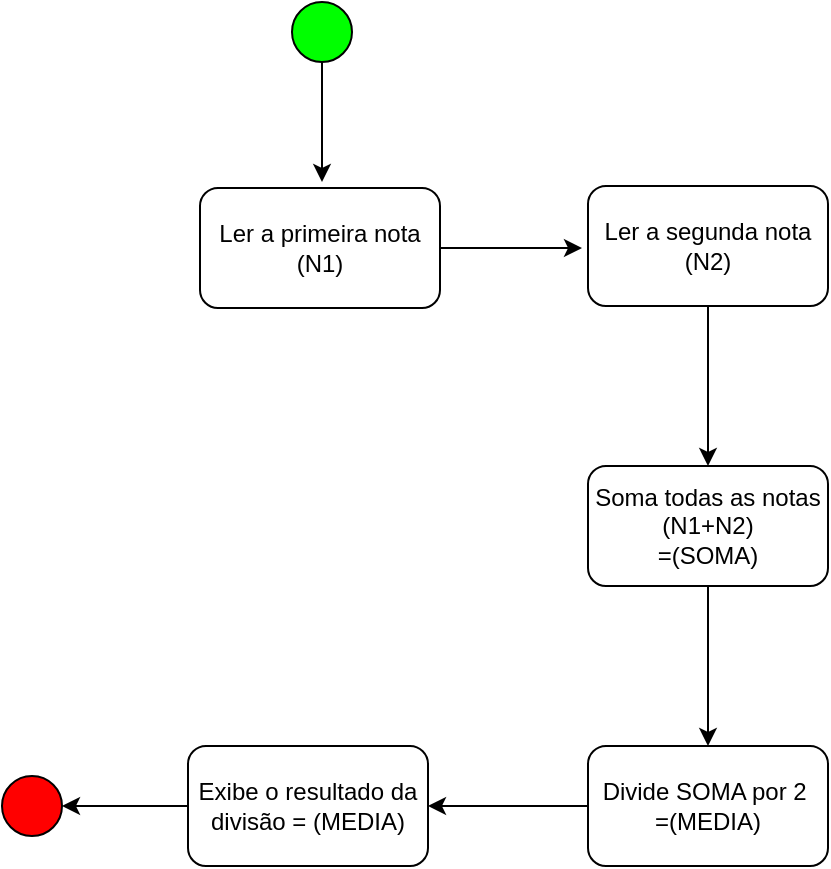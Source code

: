 <mxfile version="16.6.1" type="device" pages="10"><diagram id="2FX1kwUSCu3Qtnuu83X2" name="Page-1"><mxGraphModel dx="1019" dy="519" grid="1" gridSize="10" guides="1" tooltips="1" connect="1" arrows="1" fold="1" page="1" pageScale="1" pageWidth="827" pageHeight="1169" math="0" shadow="0"><root><mxCell id="0"/><mxCell id="1" parent="0"/><mxCell id="c-X2NxQfNlF7S9FxJkn7-7" style="edgeStyle=orthogonalEdgeStyle;rounded=0;orthogonalLoop=1;jettySize=auto;html=1;" edge="1" parent="1" source="c-X2NxQfNlF7S9FxJkn7-1"><mxGeometry relative="1" as="geometry"><mxPoint x="490" y="253" as="targetPoint"/></mxGeometry></mxCell><mxCell id="c-X2NxQfNlF7S9FxJkn7-1" value="Ler a primeira nota (N1)" style="rounded=1;whiteSpace=wrap;html=1;" vertex="1" parent="1"><mxGeometry x="299" y="223" width="120" height="60" as="geometry"/></mxCell><mxCell id="c-X2NxQfNlF7S9FxJkn7-10" value="" style="edgeStyle=orthogonalEdgeStyle;rounded=0;orthogonalLoop=1;jettySize=auto;html=1;" edge="1" parent="1" source="c-X2NxQfNlF7S9FxJkn7-2" target="c-X2NxQfNlF7S9FxJkn7-9"><mxGeometry relative="1" as="geometry"/></mxCell><mxCell id="c-X2NxQfNlF7S9FxJkn7-2" value="Ler a segunda nota (N2)" style="rounded=1;whiteSpace=wrap;html=1;" vertex="1" parent="1"><mxGeometry x="493" y="222" width="120" height="60" as="geometry"/></mxCell><mxCell id="c-X2NxQfNlF7S9FxJkn7-6" style="edgeStyle=orthogonalEdgeStyle;rounded=0;orthogonalLoop=1;jettySize=auto;html=1;" edge="1" parent="1" source="c-X2NxQfNlF7S9FxJkn7-3"><mxGeometry relative="1" as="geometry"><mxPoint x="360" y="220" as="targetPoint"/></mxGeometry></mxCell><mxCell id="c-X2NxQfNlF7S9FxJkn7-3" value="" style="ellipse;whiteSpace=wrap;html=1;aspect=fixed;fillColor=#00FF00;" vertex="1" parent="1"><mxGeometry x="345" y="130" width="30" height="30" as="geometry"/></mxCell><mxCell id="c-X2NxQfNlF7S9FxJkn7-12" value="" style="edgeStyle=orthogonalEdgeStyle;rounded=0;orthogonalLoop=1;jettySize=auto;html=1;" edge="1" parent="1" source="c-X2NxQfNlF7S9FxJkn7-9" target="c-X2NxQfNlF7S9FxJkn7-11"><mxGeometry relative="1" as="geometry"/></mxCell><mxCell id="c-X2NxQfNlF7S9FxJkn7-9" value="Soma todas as notas (N1+N2)&lt;br&gt;=(SOMA)" style="rounded=1;whiteSpace=wrap;html=1;" vertex="1" parent="1"><mxGeometry x="493" y="362" width="120" height="60" as="geometry"/></mxCell><mxCell id="c-X2NxQfNlF7S9FxJkn7-14" value="" style="edgeStyle=orthogonalEdgeStyle;rounded=0;orthogonalLoop=1;jettySize=auto;html=1;" edge="1" parent="1" source="c-X2NxQfNlF7S9FxJkn7-11" target="c-X2NxQfNlF7S9FxJkn7-13"><mxGeometry relative="1" as="geometry"/></mxCell><mxCell id="c-X2NxQfNlF7S9FxJkn7-11" value="Divide SOMA por 2&amp;nbsp;&lt;br&gt;=(MEDIA)" style="rounded=1;whiteSpace=wrap;html=1;" vertex="1" parent="1"><mxGeometry x="493" y="502" width="120" height="60" as="geometry"/></mxCell><mxCell id="c-X2NxQfNlF7S9FxJkn7-16" value="" style="edgeStyle=orthogonalEdgeStyle;rounded=0;orthogonalLoop=1;jettySize=auto;html=1;" edge="1" parent="1" source="c-X2NxQfNlF7S9FxJkn7-13" target="c-X2NxQfNlF7S9FxJkn7-15"><mxGeometry relative="1" as="geometry"/></mxCell><mxCell id="c-X2NxQfNlF7S9FxJkn7-13" value="Exibe o resultado da divisão = (MEDIA)" style="rounded=1;whiteSpace=wrap;html=1;" vertex="1" parent="1"><mxGeometry x="293" y="502" width="120" height="60" as="geometry"/></mxCell><mxCell id="c-X2NxQfNlF7S9FxJkn7-15" value="" style="ellipse;whiteSpace=wrap;html=1;aspect=fixed;fillColor=#FF0000;" vertex="1" parent="1"><mxGeometry x="200" y="517" width="30" height="30" as="geometry"/></mxCell></root></mxGraphModel></diagram><diagram id="LQrqYcU71MsdG8xNiRD8" name="Page-2"><mxGraphModel dx="1019" dy="519" grid="1" gridSize="10" guides="1" tooltips="1" connect="1" arrows="1" fold="1" page="1" pageScale="1" pageWidth="827" pageHeight="1169" math="0" shadow="0"><root><mxCell id="kag2Ycz2rZA-MGFZID9P-0"/><mxCell id="kag2Ycz2rZA-MGFZID9P-1" parent="kag2Ycz2rZA-MGFZID9P-0"/><mxCell id="DXfVazvqVCggQponChTU-0" style="edgeStyle=orthogonalEdgeStyle;rounded=0;orthogonalLoop=1;jettySize=auto;html=1;" edge="1" parent="kag2Ycz2rZA-MGFZID9P-1" source="DXfVazvqVCggQponChTU-1"><mxGeometry relative="1" as="geometry"><mxPoint x="490" y="253" as="targetPoint"/></mxGeometry></mxCell><mxCell id="DXfVazvqVCggQponChTU-1" value="Ler primeira nota&lt;br&gt;(N1)" style="rounded=1;whiteSpace=wrap;html=1;" vertex="1" parent="kag2Ycz2rZA-MGFZID9P-1"><mxGeometry x="299" y="223" width="120" height="60" as="geometry"/></mxCell><mxCell id="DXfVazvqVCggQponChTU-2" value="" style="edgeStyle=orthogonalEdgeStyle;rounded=0;orthogonalLoop=1;jettySize=auto;html=1;" edge="1" parent="kag2Ycz2rZA-MGFZID9P-1" source="DXfVazvqVCggQponChTU-3" target="DXfVazvqVCggQponChTU-7"><mxGeometry relative="1" as="geometry"/></mxCell><mxCell id="DXfVazvqVCggQponChTU-3" value="Ler segunda nota&lt;br&gt;(N2)" style="rounded=1;whiteSpace=wrap;html=1;" vertex="1" parent="kag2Ycz2rZA-MGFZID9P-1"><mxGeometry x="493" y="222" width="120" height="60" as="geometry"/></mxCell><mxCell id="DXfVazvqVCggQponChTU-4" style="edgeStyle=orthogonalEdgeStyle;rounded=0;orthogonalLoop=1;jettySize=auto;html=1;" edge="1" parent="kag2Ycz2rZA-MGFZID9P-1" source="DXfVazvqVCggQponChTU-5"><mxGeometry relative="1" as="geometry"><mxPoint x="360" y="220" as="targetPoint"/></mxGeometry></mxCell><mxCell id="DXfVazvqVCggQponChTU-5" value="" style="ellipse;whiteSpace=wrap;html=1;aspect=fixed;fillColor=#00FF00;" vertex="1" parent="kag2Ycz2rZA-MGFZID9P-1"><mxGeometry x="345" y="130" width="30" height="30" as="geometry"/></mxCell><mxCell id="DXfVazvqVCggQponChTU-6" value="" style="edgeStyle=orthogonalEdgeStyle;rounded=0;orthogonalLoop=1;jettySize=auto;html=1;" edge="1" parent="kag2Ycz2rZA-MGFZID9P-1" source="DXfVazvqVCggQponChTU-7" target="DXfVazvqVCggQponChTU-9"><mxGeometry relative="1" as="geometry"/></mxCell><mxCell id="DXfVazvqVCggQponChTU-7" value="Somar (N1 + N2) = (SOMA)" style="rounded=1;whiteSpace=wrap;html=1;" vertex="1" parent="kag2Ycz2rZA-MGFZID9P-1"><mxGeometry x="493" y="362" width="120" height="60" as="geometry"/></mxCell><mxCell id="DXfVazvqVCggQponChTU-8" value="" style="edgeStyle=orthogonalEdgeStyle;rounded=0;orthogonalLoop=1;jettySize=auto;html=1;entryX=1;entryY=0.5;entryDx=0;entryDy=0;" edge="1" parent="kag2Ycz2rZA-MGFZID9P-1" target="DXfVazvqVCggQponChTU-13"><mxGeometry relative="1" as="geometry"><mxPoint x="495" y="532" as="sourcePoint"/><mxPoint x="415" y="532" as="targetPoint"/></mxGeometry></mxCell><mxCell id="DXfVazvqVCggQponChTU-9" value="Dividir por SOMA por 2 = (Media)" style="rounded=1;whiteSpace=wrap;html=1;" vertex="1" parent="kag2Ycz2rZA-MGFZID9P-1"><mxGeometry x="493" y="502" width="120" height="60" as="geometry"/></mxCell><mxCell id="DXfVazvqVCggQponChTU-12" value="" style="ellipse;whiteSpace=wrap;html=1;aspect=fixed;fillColor=#FF0000;" vertex="1" parent="kag2Ycz2rZA-MGFZID9P-1"><mxGeometry x="350" y="895" width="30" height="30" as="geometry"/></mxCell><mxCell id="DXfVazvqVCggQponChTU-16" value="" style="edgeStyle=orthogonalEdgeStyle;rounded=0;orthogonalLoop=1;jettySize=auto;html=1;" edge="1" parent="kag2Ycz2rZA-MGFZID9P-1" source="DXfVazvqVCggQponChTU-13" target="DXfVazvqVCggQponChTU-15"><mxGeometry relative="1" as="geometry"/></mxCell><mxCell id="DXfVazvqVCggQponChTU-18" value="" style="edgeStyle=orthogonalEdgeStyle;rounded=0;orthogonalLoop=1;jettySize=auto;html=1;" edge="1" parent="kag2Ycz2rZA-MGFZID9P-1" source="DXfVazvqVCggQponChTU-13" target="DXfVazvqVCggQponChTU-17"><mxGeometry relative="1" as="geometry"/></mxCell><mxCell id="DXfVazvqVCggQponChTU-13" value="" style="rhombus;whiteSpace=wrap;html=1;rounded=1;" vertex="1" parent="kag2Ycz2rZA-MGFZID9P-1"><mxGeometry x="313" y="492" width="80" height="80" as="geometry"/></mxCell><mxCell id="DXfVazvqVCggQponChTU-22" style="edgeStyle=orthogonalEdgeStyle;rounded=0;orthogonalLoop=1;jettySize=auto;html=1;entryX=1;entryY=0.5;entryDx=0;entryDy=0;" edge="1" parent="kag2Ycz2rZA-MGFZID9P-1" source="DXfVazvqVCggQponChTU-15" target="DXfVazvqVCggQponChTU-12"><mxGeometry relative="1" as="geometry"><mxPoint x="390" y="910" as="targetPoint"/><Array as="points"><mxPoint x="448" y="910"/></Array></mxGeometry></mxCell><mxCell id="DXfVazvqVCggQponChTU-15" value="&lt;span style=&quot;color: rgb(3 , 27 , 78) ; font-family: &amp;#34;exo 2&amp;#34; , &amp;#34;barlow&amp;#34; ; font-size: 14px ; text-align: left ; background-color: rgb(255 , 255 , 255)&quot;&gt;&quot;exibir&lt;br&gt;&quot;#partiutentardenovo&quot; &lt;br&gt;&quot;&lt;/span&gt;" style="whiteSpace=wrap;html=1;rounded=1;" vertex="1" parent="kag2Ycz2rZA-MGFZID9P-1"><mxGeometry x="388" y="680" width="132" height="60" as="geometry"/></mxCell><mxCell id="DXfVazvqVCggQponChTU-17" value="&lt;span style=&quot;color: rgb(3 , 27 , 78) ; font-family: &amp;#34;exo 2&amp;#34; , &amp;#34;barlow&amp;#34; ; font-size: 14px ; text-align: left ; background-color: rgb(255 , 255 , 255)&quot;&gt;&quot;exibir &quot;#partiuestágio&quot; &quot;&lt;/span&gt;" style="whiteSpace=wrap;html=1;rounded=1;" vertex="1" parent="kag2Ycz2rZA-MGFZID9P-1"><mxGeometry x="210" y="680" width="120" height="60" as="geometry"/></mxCell><mxCell id="DXfVazvqVCggQponChTU-19" value="[média -=5]" style="text;html=1;align=center;verticalAlign=middle;resizable=0;points=[];autosize=1;strokeColor=none;fillColor=none;" vertex="1" parent="kag2Ycz2rZA-MGFZID9P-1"><mxGeometry x="357" y="606" width="80" height="20" as="geometry"/></mxCell><mxCell id="DXfVazvqVCggQponChTU-20" value="[média +=5]" style="text;html=1;align=center;verticalAlign=middle;resizable=0;points=[];autosize=1;strokeColor=none;fillColor=none;" vertex="1" parent="kag2Ycz2rZA-MGFZID9P-1"><mxGeometry x="266" y="606" width="80" height="20" as="geometry"/></mxCell><mxCell id="DXfVazvqVCggQponChTU-26" style="edgeStyle=orthogonalEdgeStyle;rounded=0;orthogonalLoop=1;jettySize=auto;html=1;entryX=0;entryY=0.5;entryDx=0;entryDy=0;" edge="1" parent="kag2Ycz2rZA-MGFZID9P-1" target="DXfVazvqVCggQponChTU-12"><mxGeometry relative="1" as="geometry"><mxPoint x="210" y="910" as="targetPoint"/><mxPoint x="278" y="740" as="sourcePoint"/><Array as="points"><mxPoint x="278" y="910"/></Array></mxGeometry></mxCell></root></mxGraphModel></diagram><diagram id="86AA9D2L9BdyHfor2CPc" name="Page-3"><mxGraphModel dx="1019" dy="519" grid="1" gridSize="10" guides="1" tooltips="1" connect="1" arrows="1" fold="1" page="1" pageScale="1" pageWidth="827" pageHeight="1169" math="0" shadow="0"><root><mxCell id="29wdUt3o6VsV_Rsrr2-1-0"/><mxCell id="29wdUt3o6VsV_Rsrr2-1-1" parent="29wdUt3o6VsV_Rsrr2-1-0"/><mxCell id="r3PipzuwNI9XLKk4klVo-0" style="edgeStyle=orthogonalEdgeStyle;rounded=0;orthogonalLoop=1;jettySize=auto;html=1;" edge="1" parent="29wdUt3o6VsV_Rsrr2-1-1" source="r3PipzuwNI9XLKk4klVo-1"><mxGeometry relative="1" as="geometry"><mxPoint x="490" y="253" as="targetPoint"/></mxGeometry></mxCell><mxCell id="r3PipzuwNI9XLKk4klVo-1" value="Ler sexo&amp;nbsp;&lt;br&gt;&lt;b&gt;(sexo)&lt;/b&gt;" style="rounded=1;whiteSpace=wrap;html=1;" vertex="1" parent="29wdUt3o6VsV_Rsrr2-1-1"><mxGeometry x="299" y="223" width="120" height="60" as="geometry"/></mxCell><mxCell id="r3PipzuwNI9XLKk4klVo-2" value="" style="edgeStyle=orthogonalEdgeStyle;rounded=0;orthogonalLoop=1;jettySize=auto;html=1;entryX=0.5;entryY=0;entryDx=0;entryDy=0;" edge="1" parent="29wdUt3o6VsV_Rsrr2-1-1" source="r3PipzuwNI9XLKk4klVo-3" target="r3PipzuwNI9XLKk4klVo-13"><mxGeometry relative="1" as="geometry"><mxPoint x="553" y="362" as="targetPoint"/></mxGeometry></mxCell><mxCell id="r3PipzuwNI9XLKk4klVo-3" value="Ler idade&lt;br&gt;&lt;b&gt;(idade)&lt;/b&gt;" style="rounded=1;whiteSpace=wrap;html=1;" vertex="1" parent="29wdUt3o6VsV_Rsrr2-1-1"><mxGeometry x="493" y="222" width="120" height="60" as="geometry"/></mxCell><mxCell id="r3PipzuwNI9XLKk4klVo-4" style="edgeStyle=orthogonalEdgeStyle;rounded=0;orthogonalLoop=1;jettySize=auto;html=1;" edge="1" parent="29wdUt3o6VsV_Rsrr2-1-1" source="r3PipzuwNI9XLKk4klVo-5"><mxGeometry relative="1" as="geometry"><mxPoint x="360" y="220" as="targetPoint"/></mxGeometry></mxCell><mxCell id="r3PipzuwNI9XLKk4klVo-5" value="" style="ellipse;whiteSpace=wrap;html=1;aspect=fixed;fillColor=#00FF00;" vertex="1" parent="29wdUt3o6VsV_Rsrr2-1-1"><mxGeometry x="345" y="130" width="30" height="30" as="geometry"/></mxCell><mxCell id="r3PipzuwNI9XLKk4klVo-10" value="" style="ellipse;whiteSpace=wrap;html=1;aspect=fixed;fillColor=#FF0000;" vertex="1" parent="29wdUt3o6VsV_Rsrr2-1-1"><mxGeometry x="493" y="780" width="30" height="30" as="geometry"/></mxCell><mxCell id="r3PipzuwNI9XLKk4klVo-11" value="" style="edgeStyle=orthogonalEdgeStyle;rounded=0;orthogonalLoop=1;jettySize=auto;html=1;" edge="1" parent="29wdUt3o6VsV_Rsrr2-1-1" source="r3PipzuwNI9XLKk4klVo-13" target="r3PipzuwNI9XLKk4klVo-15"><mxGeometry relative="1" as="geometry"/></mxCell><mxCell id="r3PipzuwNI9XLKk4klVo-12" value="" style="edgeStyle=orthogonalEdgeStyle;rounded=0;orthogonalLoop=1;jettySize=auto;html=1;" edge="1" parent="29wdUt3o6VsV_Rsrr2-1-1" source="r3PipzuwNI9XLKk4klVo-13" target="r3PipzuwNI9XLKk4klVo-16"><mxGeometry relative="1" as="geometry"/></mxCell><mxCell id="r3PipzuwNI9XLKk4klVo-21" value="" style="edgeStyle=orthogonalEdgeStyle;rounded=0;orthogonalLoop=1;jettySize=auto;html=1;" edge="1" parent="29wdUt3o6VsV_Rsrr2-1-1" source="r3PipzuwNI9XLKk4klVo-13" target="r3PipzuwNI9XLKk4klVo-22"><mxGeometry relative="1" as="geometry"/></mxCell><mxCell id="r3PipzuwNI9XLKk4klVo-25" style="edgeStyle=orthogonalEdgeStyle;rounded=0;orthogonalLoop=1;jettySize=auto;html=1;" edge="1" parent="29wdUt3o6VsV_Rsrr2-1-1" source="r3PipzuwNI9XLKk4klVo-13" target="r3PipzuwNI9XLKk4klVo-20"><mxGeometry relative="1" as="geometry"/></mxCell><mxCell id="r3PipzuwNI9XLKk4klVo-13" value="" style="rhombus;whiteSpace=wrap;html=1;rounded=1;" vertex="1" parent="29wdUt3o6VsV_Rsrr2-1-1"><mxGeometry x="413" y="360" width="80" height="80" as="geometry"/></mxCell><mxCell id="r3PipzuwNI9XLKk4klVo-15" value="&lt;span style=&quot;color: rgb(3 , 27 , 78) ; font-family: &amp;#34;exo 2&amp;#34; , &amp;#34;barlow&amp;#34; ; font-size: 14px ; text-align: left ; background-color: rgb(255 , 255 , 255)&quot;&gt;exiba &quot;Você é mulher maior de idade&quot;&lt;/span&gt;" style="whiteSpace=wrap;html=1;rounded=1;" vertex="1" parent="29wdUt3o6VsV_Rsrr2-1-1"><mxGeometry x="660" y="499" width="132" height="60" as="geometry"/></mxCell><mxCell id="r3PipzuwNI9XLKk4klVo-16" value="&lt;span style=&quot;color: rgb(3 , 27 , 78) ; font-family: &amp;#34;exo 2&amp;#34; , &amp;#34;barlow&amp;#34; ; font-size: 14px ; text-align: left ; background-color: rgb(255 , 255 , 255)&quot;&gt;&amp;nbsp;exiba &quot;Você é homem e menino&quot;&lt;/span&gt;" style="whiteSpace=wrap;html=1;rounded=1;" vertex="1" parent="29wdUt3o6VsV_Rsrr2-1-1"><mxGeometry x="110" y="500" width="120" height="60" as="geometry"/></mxCell><mxCell id="r3PipzuwNI9XLKk4klVo-20" value="&lt;span style=&quot;color: rgb(3 , 27 , 78) ; font-family: &amp;#34;exo 2&amp;#34; , &amp;#34;barlow&amp;#34; ; font-size: 14px ; text-align: left ; background-color: rgb(255 , 255 , 255)&quot;&gt;exiba &quot;Você é homem maior de idade&quot;&lt;/span&gt;" style="rounded=1;whiteSpace=wrap;html=1;" vertex="1" parent="29wdUt3o6VsV_Rsrr2-1-1"><mxGeometry x="294" y="500" width="120" height="60" as="geometry"/></mxCell><mxCell id="r3PipzuwNI9XLKk4klVo-22" value="&lt;p id=&quot;yui_3_17_2_1_1645278396026_28&quot; style=&quot;box-sizing: border-box ; font-family: &amp;#34;exo 2&amp;#34; , &amp;#34;barlow&amp;#34; ; margin-top: 0px ; margin-bottom: 1rem ; color: rgb(3 , 27 , 78) ; font-size: 14px ; text-align: left ; background-color: rgb(255 , 255 , 255)&quot;&gt;&lt;span style=&quot;white-space: pre&quot;&gt;&#9;&lt;/span&gt;exiba &quot;Você é&amp;nbsp; &amp;nbsp; &amp;nbsp; &amp;nbsp;mulher e menina&quot;&lt;/p&gt;" style="rounded=1;whiteSpace=wrap;html=1;" vertex="1" parent="29wdUt3o6VsV_Rsrr2-1-1"><mxGeometry x="481" y="500" width="120" height="60" as="geometry"/></mxCell><mxCell id="r3PipzuwNI9XLKk4klVo-27" value="" style="endArrow=classic;html=1;rounded=0;exitX=0.558;exitY=0.983;exitDx=0;exitDy=0;exitPerimeter=0;entryX=0;entryY=0;entryDx=0;entryDy=0;" edge="1" parent="29wdUt3o6VsV_Rsrr2-1-1" source="r3PipzuwNI9XLKk4klVo-16" target="r3PipzuwNI9XLKk4klVo-10"><mxGeometry width="50" height="50" relative="1" as="geometry"><mxPoint x="274" y="600" as="sourcePoint"/><mxPoint x="444" y="780" as="targetPoint"/></mxGeometry></mxCell><mxCell id="r3PipzuwNI9XLKk4klVo-28" value="" style="endArrow=classic;html=1;rounded=0;entryX=1;entryY=0;entryDx=0;entryDy=0;" edge="1" parent="29wdUt3o6VsV_Rsrr2-1-1" target="r3PipzuwNI9XLKk4klVo-10"><mxGeometry width="50" height="50" relative="1" as="geometry"><mxPoint x="730" y="560" as="sourcePoint"/><mxPoint x="570" y="780" as="targetPoint"/></mxGeometry></mxCell><mxCell id="r3PipzuwNI9XLKk4klVo-29" value="" style="endArrow=classic;html=1;rounded=0;exitX=0.5;exitY=1;exitDx=0;exitDy=0;" edge="1" parent="29wdUt3o6VsV_Rsrr2-1-1" source="r3PipzuwNI9XLKk4klVo-22"><mxGeometry width="50" height="50" relative="1" as="geometry"><mxPoint x="540" y="569" as="sourcePoint"/><mxPoint x="510" y="780" as="targetPoint"/></mxGeometry></mxCell><mxCell id="r3PipzuwNI9XLKk4klVo-30" value="" style="endArrow=classic;html=1;rounded=0;exitX=0.75;exitY=1;exitDx=0;exitDy=0;" edge="1" parent="29wdUt3o6VsV_Rsrr2-1-1" source="r3PipzuwNI9XLKk4klVo-20"><mxGeometry width="50" height="50" relative="1" as="geometry"><mxPoint x="390" y="570" as="sourcePoint"/><mxPoint x="508" y="780" as="targetPoint"/></mxGeometry></mxCell><mxCell id="czhj2N4fPHCHHhWKvwqo-1" value="[Sexo = homem &amp;amp; idade &amp;lt; 18]&amp;nbsp;" style="text;html=1;align=center;verticalAlign=middle;resizable=0;points=[];autosize=1;strokeColor=none;fillColor=none;" vertex="1" parent="29wdUt3o6VsV_Rsrr2-1-1"><mxGeometry x="165" y="380" width="180" height="20" as="geometry"/></mxCell><mxCell id="czhj2N4fPHCHHhWKvwqo-3" value="[Sexo = homem &amp;amp; idade &amp;gt; 18 ]" style="text;html=1;align=center;verticalAlign=middle;resizable=0;points=[];autosize=1;strokeColor=none;fillColor=none;" vertex="1" parent="29wdUt3o6VsV_Rsrr2-1-1"><mxGeometry x="269" y="450" width="180" height="20" as="geometry"/></mxCell><mxCell id="czhj2N4fPHCHHhWKvwqo-4" value="[Sexo = mulher &amp;amp; idade &amp;lt; 18]" style="text;html=1;align=center;verticalAlign=middle;resizable=0;points=[];autosize=1;strokeColor=none;fillColor=none;" vertex="1" parent="29wdUt3o6VsV_Rsrr2-1-1"><mxGeometry x="465" y="450" width="170" height="20" as="geometry"/></mxCell><mxCell id="czhj2N4fPHCHHhWKvwqo-5" value="[Sexo = mulher &amp;amp; idade &amp;gt; 18]" style="text;html=1;align=center;verticalAlign=middle;resizable=0;points=[];autosize=1;strokeColor=none;fillColor=none;" vertex="1" parent="29wdUt3o6VsV_Rsrr2-1-1"><mxGeometry x="566" y="380" width="170" height="20" as="geometry"/></mxCell></root></mxGraphModel></diagram><diagram id="5ax_Ai0PQiYd9JE8JzYn" name="Page-4"><mxGraphModel dx="1359" dy="692" grid="1" gridSize="10" guides="1" tooltips="1" connect="1" arrows="1" fold="1" page="1" pageScale="1" pageWidth="827" pageHeight="1169" math="0" shadow="0"><root><mxCell id="Mj5jume3AyJEUq89fvmw-0"/><mxCell id="Mj5jume3AyJEUq89fvmw-1" parent="Mj5jume3AyJEUq89fvmw-0"/><mxCell id="Mj5jume3AyJEUq89fvmw-6" value="" style="edgeStyle=orthogonalEdgeStyle;rounded=0;orthogonalLoop=1;jettySize=auto;html=1;" edge="1" parent="Mj5jume3AyJEUq89fvmw-1" source="Mj5jume3AyJEUq89fvmw-3" target="Mj5jume3AyJEUq89fvmw-5"><mxGeometry relative="1" as="geometry"/></mxCell><mxCell id="Mj5jume3AyJEUq89fvmw-3" value="Ler estado&lt;br&gt;(Estado)" style="rounded=1;whiteSpace=wrap;html=1;" vertex="1" parent="Mj5jume3AyJEUq89fvmw-1"><mxGeometry x="350" y="270" width="120" height="60" as="geometry"/></mxCell><mxCell id="Mj5jume3AyJEUq89fvmw-8" value="" style="edgeStyle=orthogonalEdgeStyle;rounded=0;orthogonalLoop=1;jettySize=auto;html=1;" edge="1" parent="Mj5jume3AyJEUq89fvmw-1" source="Mj5jume3AyJEUq89fvmw-5" target="Mj5jume3AyJEUq89fvmw-7"><mxGeometry relative="1" as="geometry"/></mxCell><mxCell id="Mj5jume3AyJEUq89fvmw-10" value="" style="edgeStyle=orthogonalEdgeStyle;rounded=0;orthogonalLoop=1;jettySize=auto;html=1;" edge="1" parent="Mj5jume3AyJEUq89fvmw-1" source="Mj5jume3AyJEUq89fvmw-5" target="Mj5jume3AyJEUq89fvmw-9"><mxGeometry relative="1" as="geometry"/></mxCell><mxCell id="Mj5jume3AyJEUq89fvmw-5" value="" style="rhombus;whiteSpace=wrap;html=1;rounded=1;" vertex="1" parent="Mj5jume3AyJEUq89fvmw-1"><mxGeometry x="370" y="400" width="80" height="80" as="geometry"/></mxCell><mxCell id="7zvOj1YBlKV2bB5fed7f-2" value="" style="edgeStyle=orthogonalEdgeStyle;rounded=0;orthogonalLoop=1;jettySize=auto;html=1;" edge="1" parent="Mj5jume3AyJEUq89fvmw-1" source="Mj5jume3AyJEUq89fvmw-7" target="7zvOj1YBlKV2bB5fed7f-1"><mxGeometry relative="1" as="geometry"/></mxCell><mxCell id="Mj5jume3AyJEUq89fvmw-7" value="Ler quantidade de filhos&lt;br&gt;&amp;nbsp;(Filhos)" style="whiteSpace=wrap;html=1;rounded=1;" vertex="1" parent="Mj5jume3AyJEUq89fvmw-1"><mxGeometry x="570" y="410" width="120" height="60" as="geometry"/></mxCell><mxCell id="Mj5jume3AyJEUq89fvmw-16" style="edgeStyle=orthogonalEdgeStyle;rounded=0;orthogonalLoop=1;jettySize=auto;html=1;entryX=0;entryY=0.75;entryDx=0;entryDy=0;" edge="1" parent="Mj5jume3AyJEUq89fvmw-1" source="Mj5jume3AyJEUq89fvmw-9" target="Mj5jume3AyJEUq89fvmw-3"><mxGeometry relative="1" as="geometry"><mxPoint x="220" y="290" as="targetPoint"/><Array as="points"><mxPoint x="190" y="315"/></Array></mxGeometry></mxCell><mxCell id="Mj5jume3AyJEUq89fvmw-9" value="Retornar a pergunta ao usúario" style="whiteSpace=wrap;html=1;rounded=1;" vertex="1" parent="Mj5jume3AyJEUq89fvmw-1"><mxGeometry x="130" y="410" width="120" height="60" as="geometry"/></mxCell><mxCell id="Mj5jume3AyJEUq89fvmw-11" value="[Estado valido]" style="text;html=1;align=center;verticalAlign=middle;resizable=0;points=[];autosize=1;strokeColor=none;fillColor=none;" vertex="1" parent="Mj5jume3AyJEUq89fvmw-1"><mxGeometry x="460" y="420" width="90" height="20" as="geometry"/></mxCell><mxCell id="Mj5jume3AyJEUq89fvmw-12" value="[Estado invalido]" style="text;html=1;align=center;verticalAlign=middle;resizable=0;points=[];autosize=1;strokeColor=none;fillColor=none;" vertex="1" parent="Mj5jume3AyJEUq89fvmw-1"><mxGeometry x="273" y="420" width="100" height="20" as="geometry"/></mxCell><mxCell id="7zvOj1YBlKV2bB5fed7f-5" value="" style="edgeStyle=orthogonalEdgeStyle;rounded=0;orthogonalLoop=1;jettySize=auto;html=1;" edge="1" parent="Mj5jume3AyJEUq89fvmw-1" source="7zvOj1YBlKV2bB5fed7f-1" target="7zvOj1YBlKV2bB5fed7f-4"><mxGeometry relative="1" as="geometry"/></mxCell><mxCell id="7zvOj1YBlKV2bB5fed7f-7" value="" style="edgeStyle=orthogonalEdgeStyle;rounded=0;orthogonalLoop=1;jettySize=auto;html=1;" edge="1" parent="Mj5jume3AyJEUq89fvmw-1" source="7zvOj1YBlKV2bB5fed7f-1"><mxGeometry relative="1" as="geometry"><mxPoint x="460" y="650" as="targetPoint"/></mxGeometry></mxCell><mxCell id="7zvOj1YBlKV2bB5fed7f-1" value="" style="rhombus;whiteSpace=wrap;html=1;rounded=1;" vertex="1" parent="Mj5jume3AyJEUq89fvmw-1"><mxGeometry x="590" y="540" width="80" height="80" as="geometry"/></mxCell><mxCell id="7zvOj1YBlKV2bB5fed7f-23" style="edgeStyle=orthogonalEdgeStyle;rounded=0;orthogonalLoop=1;jettySize=auto;html=1;entryX=1;entryY=0.5;entryDx=0;entryDy=0;" edge="1" parent="Mj5jume3AyJEUq89fvmw-1" source="7zvOj1YBlKV2bB5fed7f-4" target="Mj5jume3AyJEUq89fvmw-7"><mxGeometry relative="1" as="geometry"><mxPoint x="890" y="470" as="targetPoint"/><Array as="points"><mxPoint x="900" y="440"/></Array></mxGeometry></mxCell><mxCell id="7zvOj1YBlKV2bB5fed7f-4" value="Insistir na quantidade de filhos&amp;nbsp;" style="whiteSpace=wrap;html=1;rounded=1;" vertex="1" parent="Mj5jume3AyJEUq89fvmw-1"><mxGeometry x="840" y="610" width="120" height="60" as="geometry"/></mxCell><mxCell id="7zvOj1YBlKV2bB5fed7f-8" value="[Filhos &amp;gt;= 15]" style="text;html=1;align=center;verticalAlign=middle;resizable=0;points=[];autosize=1;strokeColor=none;fillColor=none;" vertex="1" parent="Mj5jume3AyJEUq89fvmw-1"><mxGeometry x="690" y="560" width="90" height="20" as="geometry"/></mxCell><mxCell id="7zvOj1YBlKV2bB5fed7f-9" value="[Filhos&amp;lt;=15 &amp;amp; Filhos &amp;gt; =0]" style="text;html=1;align=center;verticalAlign=middle;resizable=0;points=[];autosize=1;strokeColor=none;fillColor=none;" vertex="1" parent="Mj5jume3AyJEUq89fvmw-1"><mxGeometry x="420" y="560" width="160" height="20" as="geometry"/></mxCell><mxCell id="7zvOj1YBlKV2bB5fed7f-12" value="" style="edgeStyle=orthogonalEdgeStyle;rounded=0;orthogonalLoop=1;jettySize=auto;html=1;" edge="1" parent="Mj5jume3AyJEUq89fvmw-1" source="7zvOj1YBlKV2bB5fed7f-10" target="7zvOj1YBlKV2bB5fed7f-11"><mxGeometry relative="1" as="geometry"/></mxCell><mxCell id="7zvOj1YBlKV2bB5fed7f-14" value="" style="edgeStyle=orthogonalEdgeStyle;rounded=0;orthogonalLoop=1;jettySize=auto;html=1;" edge="1" parent="Mj5jume3AyJEUq89fvmw-1" source="7zvOj1YBlKV2bB5fed7f-10" target="7zvOj1YBlKV2bB5fed7f-13"><mxGeometry relative="1" as="geometry"/></mxCell><mxCell id="7zvOj1YBlKV2bB5fed7f-16" value="" style="edgeStyle=orthogonalEdgeStyle;rounded=0;orthogonalLoop=1;jettySize=auto;html=1;" edge="1" parent="Mj5jume3AyJEUq89fvmw-1" source="7zvOj1YBlKV2bB5fed7f-10" target="7zvOj1YBlKV2bB5fed7f-15"><mxGeometry relative="1" as="geometry"/></mxCell><mxCell id="7zvOj1YBlKV2bB5fed7f-24" style="edgeStyle=orthogonalEdgeStyle;rounded=0;orthogonalLoop=1;jettySize=auto;html=1;exitX=1;exitY=0;exitDx=0;exitDy=0;entryX=0.5;entryY=0;entryDx=0;entryDy=0;" edge="1" parent="Mj5jume3AyJEUq89fvmw-1" source="7zvOj1YBlKV2bB5fed7f-10" target="7zvOj1YBlKV2bB5fed7f-25"><mxGeometry relative="1" as="geometry"><mxPoint x="840" y="810" as="targetPoint"/></mxGeometry></mxCell><mxCell id="7zvOj1YBlKV2bB5fed7f-27" style="edgeStyle=orthogonalEdgeStyle;rounded=0;orthogonalLoop=1;jettySize=auto;html=1;exitX=0;exitY=0;exitDx=0;exitDy=0;entryX=0.5;entryY=0;entryDx=0;entryDy=0;" edge="1" parent="Mj5jume3AyJEUq89fvmw-1" source="7zvOj1YBlKV2bB5fed7f-10" target="7zvOj1YBlKV2bB5fed7f-28"><mxGeometry relative="1" as="geometry"><mxPoint x="84" y="830" as="targetPoint"/></mxGeometry></mxCell><mxCell id="7zvOj1YBlKV2bB5fed7f-10" value="" style="rhombus;whiteSpace=wrap;html=1;" vertex="1" parent="Mj5jume3AyJEUq89fvmw-1"><mxGeometry x="420" y="650" width="80" height="80" as="geometry"/></mxCell><mxCell id="ZGaKfAMRFHGw6EvvvFXd-2" style="edgeStyle=orthogonalEdgeStyle;rounded=0;orthogonalLoop=1;jettySize=auto;html=1;exitX=0.5;exitY=1;exitDx=0;exitDy=0;" edge="1" parent="Mj5jume3AyJEUq89fvmw-1" source="7zvOj1YBlKV2bB5fed7f-11"><mxGeometry relative="1" as="geometry"><mxPoint x="470" y="1090" as="targetPoint"/><Array as="points"><mxPoint x="280" y="1040"/><mxPoint x="470" y="1040"/></Array></mxGeometry></mxCell><mxCell id="7zvOj1YBlKV2bB5fed7f-11" value="&lt;span style=&quot;color: rgb(3 , 27 , 78) ; font-family: &amp;#34;exo 2&amp;#34; , &amp;#34;barlow&amp;#34; ; font-size: 15px ; text-align: left ; background-color: rgb(255 , 255 , 255)&quot;&gt;exibir &quot;#nãotemtv&amp;nbsp; #nãoteminternet #nãotemvideogame&quot;&lt;/span&gt;" style="whiteSpace=wrap;html=1;" vertex="1" parent="Mj5jume3AyJEUq89fvmw-1"><mxGeometry x="210" y="820" width="140" height="80" as="geometry"/></mxCell><mxCell id="ZGaKfAMRFHGw6EvvvFXd-3" style="edgeStyle=orthogonalEdgeStyle;rounded=0;orthogonalLoop=1;jettySize=auto;html=1;exitX=1;exitY=1;exitDx=0;exitDy=0;entryX=1;entryY=0.5;entryDx=0;entryDy=0;" edge="1" parent="Mj5jume3AyJEUq89fvmw-1" source="7zvOj1YBlKV2bB5fed7f-13" target="ZGaKfAMRFHGw6EvvvFXd-0"><mxGeometry relative="1" as="geometry"><Array as="points"><mxPoint x="475" y="900"/><mxPoint x="475" y="995"/><mxPoint x="550" y="995"/><mxPoint x="550" y="1105"/></Array></mxGeometry></mxCell><mxCell id="7zvOj1YBlKV2bB5fed7f-13" value="&lt;span style=&quot;color: rgb(3 , 27 , 78) ; font-family: &amp;#34;exo 2&amp;#34; , &amp;#34;barlow&amp;#34; ; font-size: 14px ; text-align: left ; background-color: rgb(255 , 255 , 255)&quot;&gt;exibir &quot;#nãotemtv&quot;&lt;/span&gt;" style="whiteSpace=wrap;html=1;" vertex="1" parent="Mj5jume3AyJEUq89fvmw-1"><mxGeometry x="390" y="820" width="140" height="80" as="geometry"/></mxCell><mxCell id="ZGaKfAMRFHGw6EvvvFXd-4" style="edgeStyle=orthogonalEdgeStyle;rounded=0;orthogonalLoop=1;jettySize=auto;html=1;exitX=0.5;exitY=1;exitDx=0;exitDy=0;entryX=1;entryY=1;entryDx=0;entryDy=0;" edge="1" parent="Mj5jume3AyJEUq89fvmw-1" source="7zvOj1YBlKV2bB5fed7f-15" target="ZGaKfAMRFHGw6EvvvFXd-0"><mxGeometry relative="1" as="geometry"><mxPoint x="620" y="1150" as="targetPoint"/><Array as="points"><mxPoint x="660" y="1116"/></Array></mxGeometry></mxCell><mxCell id="7zvOj1YBlKV2bB5fed7f-15" value="&lt;span style=&quot;color: rgb(3 , 27 , 78) ; font-family: &amp;#34;exo 2&amp;#34; , &amp;#34;barlow&amp;#34; ; font-size: 15px ; text-align: left ; background-color: rgb(255 , 255 , 255)&quot;&gt;exibir &quot;#nãotemvideogame&quot;&lt;/span&gt;" style="whiteSpace=wrap;html=1;" vertex="1" parent="Mj5jume3AyJEUq89fvmw-1"><mxGeometry x="590" y="820" width="140" height="80" as="geometry"/></mxCell><mxCell id="7zvOj1YBlKV2bB5fed7f-17" value="[Filhos == 3]" style="text;html=1;align=center;verticalAlign=middle;resizable=0;points=[];autosize=1;strokeColor=none;fillColor=none;" vertex="1" parent="Mj5jume3AyJEUq89fvmw-1"><mxGeometry x="205" y="740" width="80" height="20" as="geometry"/></mxCell><mxCell id="7zvOj1YBlKV2bB5fed7f-19" value="[Filhos == 2]" style="text;html=1;align=center;verticalAlign=middle;resizable=0;points=[];autosize=1;strokeColor=none;fillColor=none;" vertex="1" parent="Mj5jume3AyJEUq89fvmw-1"><mxGeometry x="385" y="760" width="80" height="20" as="geometry"/></mxCell><mxCell id="7zvOj1YBlKV2bB5fed7f-20" value="[Filhos == 1]" style="text;html=1;align=center;verticalAlign=middle;resizable=0;points=[];autosize=1;strokeColor=none;fillColor=none;" vertex="1" parent="Mj5jume3AyJEUq89fvmw-1"><mxGeometry x="585" y="740" width="80" height="20" as="geometry"/></mxCell><mxCell id="ZGaKfAMRFHGw6EvvvFXd-5" style="edgeStyle=orthogonalEdgeStyle;rounded=0;orthogonalLoop=1;jettySize=auto;html=1;exitX=0.25;exitY=1;exitDx=0;exitDy=0;entryX=0.5;entryY=1;entryDx=0;entryDy=0;" edge="1" parent="Mj5jume3AyJEUq89fvmw-1" source="7zvOj1YBlKV2bB5fed7f-25" target="ZGaKfAMRFHGw6EvvvFXd-0"><mxGeometry relative="1" as="geometry"><Array as="points"><mxPoint x="839" y="900"/><mxPoint x="839" y="1160"/><mxPoint x="475" y="1160"/></Array></mxGeometry></mxCell><mxCell id="7zvOj1YBlKV2bB5fed7f-25" value="&lt;span style=&quot;color: rgb(3 , 27 , 78) ; font-family: &amp;#34;exo 2&amp;#34; , &amp;#34;barlow&amp;#34; ; font-size: 15px ; text-align: left ; background-color: rgb(255 , 255 , 255)&quot;&gt;exiba &quot;#tv&amp;nbsp; #internet&amp;nbsp; #videogame&quot;&lt;/span&gt;" style="whiteSpace=wrap;html=1;" vertex="1" parent="Mj5jume3AyJEUq89fvmw-1"><mxGeometry x="769" y="820" width="140" height="80" as="geometry"/></mxCell><mxCell id="7zvOj1YBlKV2bB5fed7f-26" value="[Filhos == 0]" style="text;html=1;align=center;verticalAlign=middle;resizable=0;points=[];autosize=1;strokeColor=none;fillColor=none;" vertex="1" parent="Mj5jume3AyJEUq89fvmw-1"><mxGeometry x="764" y="740" width="80" height="20" as="geometry"/></mxCell><mxCell id="ZGaKfAMRFHGw6EvvvFXd-1" style="edgeStyle=orthogonalEdgeStyle;rounded=0;orthogonalLoop=1;jettySize=auto;html=1;exitX=0.5;exitY=1;exitDx=0;exitDy=0;entryX=0;entryY=0.5;entryDx=0;entryDy=0;" edge="1" parent="Mj5jume3AyJEUq89fvmw-1" source="7zvOj1YBlKV2bB5fed7f-28" target="ZGaKfAMRFHGw6EvvvFXd-0"><mxGeometry relative="1" as="geometry"/></mxCell><mxCell id="7zvOj1YBlKV2bB5fed7f-28" value="&lt;span style=&quot;color: rgb(3 , 27 , 78) ; font-family: &amp;#34;exo 2&amp;#34; , &amp;#34;barlow&amp;#34; ; font-size: 14px ; text-align: left ; background-color: rgb(255 , 255 , 255)&quot;&gt;&amp;nbsp;exiba &quot;#cresceiemultiplicaivos&quot;&lt;/span&gt;" style="whiteSpace=wrap;html=1;" vertex="1" parent="Mj5jume3AyJEUq89fvmw-1"><mxGeometry x="26" y="822" width="140" height="80" as="geometry"/></mxCell><mxCell id="7zvOj1YBlKV2bB5fed7f-29" value="[Filhos &amp;gt; 3]" style="text;html=1;align=center;verticalAlign=middle;resizable=0;points=[];autosize=1;strokeColor=none;fillColor=none;" vertex="1" parent="Mj5jume3AyJEUq89fvmw-1"><mxGeometry x="27" y="739" width="70" height="20" as="geometry"/></mxCell><mxCell id="ZGaKfAMRFHGw6EvvvFXd-0" value="" style="ellipse;whiteSpace=wrap;html=1;aspect=fixed;fillColor=#FF0000;" vertex="1" parent="Mj5jume3AyJEUq89fvmw-1"><mxGeometry x="460" y="1090" width="30" height="30" as="geometry"/></mxCell></root></mxGraphModel></diagram><diagram id="3Y1jA6-28yuVWEswCteR" name="Page-5"><mxGraphModel dx="1019" dy="519" grid="1" gridSize="10" guides="1" tooltips="1" connect="1" arrows="1" fold="1" page="1" pageScale="1" pageWidth="827" pageHeight="1169" math="0" shadow="0"><root><mxCell id="b_q0h-QeZLIKlI3sJ1W_-0"/><mxCell id="b_q0h-QeZLIKlI3sJ1W_-1" parent="b_q0h-QeZLIKlI3sJ1W_-0"/><mxCell id="b_q0h-QeZLIKlI3sJ1W_-3" style="edgeStyle=orthogonalEdgeStyle;rounded=0;orthogonalLoop=1;jettySize=auto;html=1;" edge="1" parent="b_q0h-QeZLIKlI3sJ1W_-1" source="b_q0h-QeZLIKlI3sJ1W_-2"><mxGeometry relative="1" as="geometry"><mxPoint x="365" y="90" as="targetPoint"/></mxGeometry></mxCell><mxCell id="b_q0h-QeZLIKlI3sJ1W_-2" value="" style="ellipse;whiteSpace=wrap;html=1;aspect=fixed;fillColor=#00FF00;" vertex="1" parent="b_q0h-QeZLIKlI3sJ1W_-1"><mxGeometry x="350" y="20" width="30" height="30" as="geometry"/></mxCell><mxCell id="b_q0h-QeZLIKlI3sJ1W_-9" value="" style="edgeStyle=orthogonalEdgeStyle;rounded=0;orthogonalLoop=1;jettySize=auto;html=1;" edge="1" parent="b_q0h-QeZLIKlI3sJ1W_-1" source="b_q0h-QeZLIKlI3sJ1W_-4" target="b_q0h-QeZLIKlI3sJ1W_-8"><mxGeometry relative="1" as="geometry"/></mxCell><mxCell id="b_q0h-QeZLIKlI3sJ1W_-4" value="Ler quantas horas dormiu&lt;br&gt;(dorme)" style="rounded=1;whiteSpace=wrap;html=1;" vertex="1" parent="b_q0h-QeZLIKlI3sJ1W_-1"><mxGeometry x="305" y="90" width="120" height="60" as="geometry"/></mxCell><mxCell id="b_q0h-QeZLIKlI3sJ1W_-11" value="" style="edgeStyle=orthogonalEdgeStyle;rounded=0;orthogonalLoop=1;jettySize=auto;html=1;" edge="1" parent="b_q0h-QeZLIKlI3sJ1W_-1" source="b_q0h-QeZLIKlI3sJ1W_-8" target="b_q0h-QeZLIKlI3sJ1W_-10"><mxGeometry relative="1" as="geometry"/></mxCell><mxCell id="b_q0h-QeZLIKlI3sJ1W_-13" value="" style="edgeStyle=orthogonalEdgeStyle;rounded=0;orthogonalLoop=1;jettySize=auto;html=1;" edge="1" parent="b_q0h-QeZLIKlI3sJ1W_-1" source="b_q0h-QeZLIKlI3sJ1W_-8" target="b_q0h-QeZLIKlI3sJ1W_-12"><mxGeometry relative="1" as="geometry"/></mxCell><mxCell id="b_q0h-QeZLIKlI3sJ1W_-15" value="" style="edgeStyle=orthogonalEdgeStyle;rounded=0;orthogonalLoop=1;jettySize=auto;html=1;" edge="1" parent="b_q0h-QeZLIKlI3sJ1W_-1" source="b_q0h-QeZLIKlI3sJ1W_-8" target="b_q0h-QeZLIKlI3sJ1W_-14"><mxGeometry relative="1" as="geometry"/></mxCell><mxCell id="b_q0h-QeZLIKlI3sJ1W_-19" style="edgeStyle=orthogonalEdgeStyle;rounded=0;orthogonalLoop=1;jettySize=auto;html=1;exitX=1;exitY=0;exitDx=0;exitDy=0;" edge="1" parent="b_q0h-QeZLIKlI3sJ1W_-1" source="b_q0h-QeZLIKlI3sJ1W_-8"><mxGeometry relative="1" as="geometry"><mxPoint x="790" y="390" as="targetPoint"/></mxGeometry></mxCell><mxCell id="b_q0h-QeZLIKlI3sJ1W_-8" value="" style="rhombus;whiteSpace=wrap;html=1;rounded=1;" vertex="1" parent="b_q0h-QeZLIKlI3sJ1W_-1"><mxGeometry x="325" y="220" width="80" height="80" as="geometry"/></mxCell><mxCell id="b_q0h-QeZLIKlI3sJ1W_-28" style="edgeStyle=orthogonalEdgeStyle;rounded=0;orthogonalLoop=1;jettySize=auto;html=1;exitX=0.5;exitY=1;exitDx=0;exitDy=0;" edge="1" parent="b_q0h-QeZLIKlI3sJ1W_-1" source="b_q0h-QeZLIKlI3sJ1W_-10"><mxGeometry relative="1" as="geometry"><mxPoint x="460" y="670" as="targetPoint"/><Array as="points"><mxPoint x="580" y="670"/></Array></mxGeometry></mxCell><mxCell id="b_q0h-QeZLIKlI3sJ1W_-10" value="&lt;span style=&quot;color: rgb(3 , 27 , 78) ; font-family: &amp;#34;exo 2&amp;#34; , &amp;#34;barlow&amp;#34; ; font-size: 14px ; text-align: left ; background-color: rgb(255 , 255 , 255)&quot;&gt;exiba &quot;Boa concentração&quot;&lt;/span&gt;" style="whiteSpace=wrap;html=1;rounded=1;" vertex="1" parent="b_q0h-QeZLIKlI3sJ1W_-1"><mxGeometry x="520" y="390" width="120" height="60" as="geometry"/></mxCell><mxCell id="b_q0h-QeZLIKlI3sJ1W_-26" style="edgeStyle=orthogonalEdgeStyle;rounded=0;orthogonalLoop=1;jettySize=auto;html=1;exitX=0.5;exitY=1;exitDx=0;exitDy=0;entryX=-0.1;entryY=0.675;entryDx=0;entryDy=0;entryPerimeter=0;" edge="1" parent="b_q0h-QeZLIKlI3sJ1W_-1" source="b_q0h-QeZLIKlI3sJ1W_-12" target="b_q0h-QeZLIKlI3sJ1W_-25"><mxGeometry relative="1" as="geometry"><mxPoint x="390" y="690" as="targetPoint"/><Array as="points"><mxPoint x="160" y="677"/></Array></mxGeometry></mxCell><mxCell id="b_q0h-QeZLIKlI3sJ1W_-12" value="&lt;span style=&quot;color: rgb(3 , 27 , 78) ; font-family: &amp;#34;exo 2&amp;#34; , &amp;#34;barlow&amp;#34; ; font-size: 14px ; text-align: left ; background-color: rgb(255 , 255 , 255)&quot;&gt;exiba &quot;#zumbi&quot;&lt;/span&gt;" style="whiteSpace=wrap;html=1;rounded=1;" vertex="1" parent="b_q0h-QeZLIKlI3sJ1W_-1"><mxGeometry x="100" y="390" width="120" height="60" as="geometry"/></mxCell><mxCell id="b_q0h-QeZLIKlI3sJ1W_-27" style="edgeStyle=orthogonalEdgeStyle;rounded=0;orthogonalLoop=1;jettySize=auto;html=1;exitX=1;exitY=1;exitDx=0;exitDy=0;entryX=0.15;entryY=0.25;entryDx=0;entryDy=0;entryPerimeter=0;" edge="1" parent="b_q0h-QeZLIKlI3sJ1W_-1" source="b_q0h-QeZLIKlI3sJ1W_-14" target="b_q0h-QeZLIKlI3sJ1W_-25"><mxGeometry relative="1" as="geometry"><mxPoint x="410" y="660" as="targetPoint"/><Array as="points"><mxPoint x="390" y="450"/><mxPoint x="390" y="660"/></Array></mxGeometry></mxCell><mxCell id="b_q0h-QeZLIKlI3sJ1W_-14" value="&lt;span style=&quot;color: rgb(3 , 27 , 78) ; font-family: &amp;#34;exo 2&amp;#34; , &amp;#34;barlow&amp;#34; ; font-size: 14px ; text-align: left ; background-color: rgb(255 , 255 , 255)&quot;&gt;exiba &quot;Pouca concentração&quot;&lt;/span&gt;" style="whiteSpace=wrap;html=1;rounded=1;" vertex="1" parent="b_q0h-QeZLIKlI3sJ1W_-1"><mxGeometry x="305" y="390" width="120" height="60" as="geometry"/></mxCell><mxCell id="b_q0h-QeZLIKlI3sJ1W_-16" value="[Dorme &amp;lt; 4 || Dorme == 0]" style="text;html=1;align=center;verticalAlign=middle;resizable=0;points=[];autosize=1;strokeColor=none;fillColor=none;" vertex="1" parent="b_q0h-QeZLIKlI3sJ1W_-1"><mxGeometry x="10" y="322" width="150" height="20" as="geometry"/></mxCell><mxCell id="b_q0h-QeZLIKlI3sJ1W_-17" value="[Dorme &amp;gt; 4 &amp;amp; Dorme &amp;lt; 7]" style="text;html=1;align=center;verticalAlign=middle;resizable=0;points=[];autosize=1;strokeColor=none;fillColor=none;" vertex="1" parent="b_q0h-QeZLIKlI3sJ1W_-1"><mxGeometry x="210" y="320" width="150" height="20" as="geometry"/></mxCell><mxCell id="b_q0h-QeZLIKlI3sJ1W_-18" value="[Dorme &amp;gt;= 7 &amp;amp; Dorme &amp;lt;= 9 ]" style="text;html=1;align=center;verticalAlign=middle;resizable=0;points=[];autosize=1;strokeColor=none;fillColor=none;" vertex="1" parent="b_q0h-QeZLIKlI3sJ1W_-1"><mxGeometry x="423" y="320" width="170" height="20" as="geometry"/></mxCell><mxCell id="b_q0h-QeZLIKlI3sJ1W_-29" style="edgeStyle=orthogonalEdgeStyle;rounded=0;orthogonalLoop=1;jettySize=auto;html=1;" edge="1" parent="b_q0h-QeZLIKlI3sJ1W_-1" source="b_q0h-QeZLIKlI3sJ1W_-20"><mxGeometry relative="1" as="geometry"><mxPoint x="460" y="680" as="targetPoint"/><Array as="points"><mxPoint x="780" y="680"/></Array></mxGeometry></mxCell><mxCell id="b_q0h-QeZLIKlI3sJ1W_-20" value="&lt;span style=&quot;color: rgb(3 , 27 , 78) ; font-family: &amp;#34;exo 2&amp;#34; , &amp;#34;barlow&amp;#34; ; font-size: 14px ; text-align: left ; background-color: rgb(255 , 255 , 255)&quot;&gt;exiba &quot;Olha a preguiça!&quot;&lt;/span&gt;" style="rounded=1;whiteSpace=wrap;html=1;" vertex="1" parent="b_q0h-QeZLIKlI3sJ1W_-1"><mxGeometry x="720" y="390" width="120" height="60" as="geometry"/></mxCell><mxCell id="b_q0h-QeZLIKlI3sJ1W_-21" value="[Dorme &amp;gt; 9]" style="text;html=1;align=center;verticalAlign=middle;resizable=0;points=[];autosize=1;strokeColor=none;fillColor=none;" vertex="1" parent="b_q0h-QeZLIKlI3sJ1W_-1"><mxGeometry x="715" y="320" width="80" height="20" as="geometry"/></mxCell><mxCell id="b_q0h-QeZLIKlI3sJ1W_-25" value="" style="ellipse;whiteSpace=wrap;html=1;aspect=fixed;fillColor=#00FF00;" vertex="1" parent="b_q0h-QeZLIKlI3sJ1W_-1"><mxGeometry x="414" y="650" width="40" height="40" as="geometry"/></mxCell></root></mxGraphModel></diagram><diagram id="M7CrEpCBpMd1XUfjmQuK" name="Page-6"><mxGraphModel dx="2283" dy="741" grid="1" gridSize="10" guides="1" tooltips="1" connect="1" arrows="1" fold="1" page="1" pageScale="1" pageWidth="827" pageHeight="1169" math="0" shadow="0"><root><mxCell id="87Lylo4brz1MBepUD5aY-0"/><mxCell id="87Lylo4brz1MBepUD5aY-1" parent="87Lylo4brz1MBepUD5aY-0"/><mxCell id="FuBHfrQpDj1fXn3GXvxp-2" value="" style="edgeStyle=orthogonalEdgeStyle;rounded=0;orthogonalLoop=1;jettySize=auto;html=1;" edge="1" parent="87Lylo4brz1MBepUD5aY-1" source="FuBHfrQpDj1fXn3GXvxp-0"><mxGeometry relative="1" as="geometry"><mxPoint x="410" y="370" as="targetPoint"/></mxGeometry></mxCell><mxCell id="FuBHfrQpDj1fXn3GXvxp-0" value="Recebe um golpe&lt;br&gt;&amp;nbsp;perde 2% do ki original" style="rounded=1;whiteSpace=wrap;html=1;" vertex="1" parent="87Lylo4brz1MBepUD5aY-1"><mxGeometry x="350" y="230" width="120" height="60" as="geometry"/></mxCell><mxCell id="FuBHfrQpDj1fXn3GXvxp-5" value="" style="edgeStyle=orthogonalEdgeStyle;rounded=0;orthogonalLoop=1;jettySize=auto;html=1;" edge="1" parent="87Lylo4brz1MBepUD5aY-1" source="FuBHfrQpDj1fXn3GXvxp-3"><mxGeometry relative="1" as="geometry"><mxPoint x="100" y="490" as="targetPoint"/></mxGeometry></mxCell><mxCell id="FuBHfrQpDj1fXn3GXvxp-7" value="" style="edgeStyle=orthogonalEdgeStyle;rounded=0;orthogonalLoop=1;jettySize=auto;html=1;" edge="1" parent="87Lylo4brz1MBepUD5aY-1" source="FuBHfrQpDj1fXn3GXvxp-3"><mxGeometry relative="1" as="geometry"><mxPoint x="670" y="490" as="targetPoint"/></mxGeometry></mxCell><mxCell id="FuBHfrQpDj1fXn3GXvxp-3" value="" style="rhombus;whiteSpace=wrap;html=1;" vertex="1" parent="87Lylo4brz1MBepUD5aY-1"><mxGeometry x="370" y="370" width="80" height="80" as="geometry"/></mxCell><mxCell id="FuBHfrQpDj1fXn3GXvxp-16" value="" style="edgeStyle=orthogonalEdgeStyle;rounded=0;orthogonalLoop=1;jettySize=auto;html=1;" edge="1" parent="87Lylo4brz1MBepUD5aY-1"><mxGeometry relative="1" as="geometry"><mxPoint x="670" y="550" as="sourcePoint"/><mxPoint x="670" y="630" as="targetPoint"/></mxGeometry></mxCell><mxCell id="FuBHfrQpDj1fXn3GXvxp-8" value="[Não retirou parte do corpo]" style="text;html=1;align=center;verticalAlign=middle;resizable=0;points=[];autosize=1;strokeColor=none;fillColor=none;" vertex="1" parent="87Lylo4brz1MBepUD5aY-1"><mxGeometry x="100" y="390" width="160" height="20" as="geometry"/></mxCell><mxCell id="FuBHfrQpDj1fXn3GXvxp-11" value="" style="edgeStyle=orthogonalEdgeStyle;rounded=0;orthogonalLoop=1;jettySize=auto;html=1;" edge="1" parent="87Lylo4brz1MBepUD5aY-1" source="FuBHfrQpDj1fXn3GXvxp-10" target="FuBHfrQpDj1fXn3GXvxp-0"><mxGeometry relative="1" as="geometry"/></mxCell><mxCell id="FuBHfrQpDj1fXn3GXvxp-10" value="" style="ellipse;whiteSpace=wrap;html=1;aspect=fixed;fillColor=#00FF00;" vertex="1" parent="87Lylo4brz1MBepUD5aY-1"><mxGeometry x="395" y="150" width="30" height="30" as="geometry"/></mxCell><mxCell id="FuBHfrQpDj1fXn3GXvxp-12" value="[Retirou parte do corpo]" style="text;html=1;align=center;verticalAlign=middle;resizable=0;points=[];autosize=1;strokeColor=none;fillColor=none;" vertex="1" parent="87Lylo4brz1MBepUD5aY-1"><mxGeometry x="480" y="390" width="140" height="20" as="geometry"/></mxCell><mxCell id="FuBHfrQpDj1fXn3GXvxp-18" value="&lt;span&gt;Regenera parte do corpo &amp;amp;&amp;amp; - 10% KiOriginal&lt;/span&gt;" style="rounded=1;whiteSpace=wrap;html=1;" vertex="1" parent="87Lylo4brz1MBepUD5aY-1"><mxGeometry x="610" y="490" width="120" height="60" as="geometry"/></mxCell><mxCell id="FuBHfrQpDj1fXn3GXvxp-21" value="" style="edgeStyle=orthogonalEdgeStyle;rounded=0;orthogonalLoop=1;jettySize=auto;html=1;entryX=1;entryY=0.5;entryDx=0;entryDy=0;" edge="1" parent="87Lylo4brz1MBepUD5aY-1" source="FuBHfrQpDj1fXn3GXvxp-19" target="FuBHfrQpDj1fXn3GXvxp-0"><mxGeometry relative="1" as="geometry"><mxPoint x="800" y="630" as="targetPoint"/><Array as="points"><mxPoint x="820" y="670"/><mxPoint x="820" y="260"/></Array></mxGeometry></mxCell><mxCell id="FuBHfrQpDj1fXn3GXvxp-23" value="" style="edgeStyle=orthogonalEdgeStyle;rounded=0;orthogonalLoop=1;jettySize=auto;html=1;" edge="1" parent="87Lylo4brz1MBepUD5aY-1" source="FuBHfrQpDj1fXn3GXvxp-19"><mxGeometry relative="1" as="geometry"><mxPoint x="450" y="670" as="targetPoint"/></mxGeometry></mxCell><mxCell id="FuBHfrQpDj1fXn3GXvxp-19" value="" style="rhombus;whiteSpace=wrap;html=1;" vertex="1" parent="87Lylo4brz1MBepUD5aY-1"><mxGeometry x="630" y="630" width="80" height="80" as="geometry"/></mxCell><mxCell id="FuBHfrQpDj1fXn3GXvxp-24" value="[KiOriginal &amp;lt; 10%]" style="text;html=1;align=center;verticalAlign=middle;resizable=0;points=[];autosize=1;strokeColor=none;fillColor=none;" vertex="1" parent="87Lylo4brz1MBepUD5aY-1"><mxGeometry x="500" y="650" width="110" height="20" as="geometry"/></mxCell><mxCell id="FuBHfrQpDj1fXn3GXvxp-26" value="[KiOriginal &amp;gt; 10%]" style="text;html=1;align=center;verticalAlign=middle;resizable=0;points=[];autosize=1;strokeColor=none;fillColor=none;" vertex="1" parent="87Lylo4brz1MBepUD5aY-1"><mxGeometry x="710" y="650" width="110" height="20" as="geometry"/></mxCell><mxCell id="FuBHfrQpDj1fXn3GXvxp-31" value="" style="edgeStyle=orthogonalEdgeStyle;rounded=0;orthogonalLoop=1;jettySize=auto;html=1;entryX=0;entryY=0.5;entryDx=0;entryDy=0;" edge="1" parent="87Lylo4brz1MBepUD5aY-1" source="FuBHfrQpDj1fXn3GXvxp-27" target="FuBHfrQpDj1fXn3GXvxp-28"><mxGeometry relative="1" as="geometry"><mxPoint x="200" y="530" as="targetPoint"/></mxGeometry></mxCell><mxCell id="FuBHfrQpDj1fXn3GXvxp-35" value="" style="edgeStyle=orthogonalEdgeStyle;rounded=0;orthogonalLoop=1;jettySize=auto;html=1;entryX=0.008;entryY=0.4;entryDx=0;entryDy=0;entryPerimeter=0;" edge="1" parent="87Lylo4brz1MBepUD5aY-1" source="FuBHfrQpDj1fXn3GXvxp-27" target="FuBHfrQpDj1fXn3GXvxp-0"><mxGeometry relative="1" as="geometry"><mxPoint x="-50" y="530" as="targetPoint"/><Array as="points"><mxPoint x="-50" y="530"/><mxPoint x="-50" y="254"/></Array></mxGeometry></mxCell><mxCell id="FuBHfrQpDj1fXn3GXvxp-27" value="" style="rhombus;whiteSpace=wrap;html=1;" vertex="1" parent="87Lylo4brz1MBepUD5aY-1"><mxGeometry x="60" y="490" width="80" height="80" as="geometry"/></mxCell><mxCell id="FuBHfrQpDj1fXn3GXvxp-39" style="edgeStyle=orthogonalEdgeStyle;rounded=0;orthogonalLoop=1;jettySize=auto;html=1;" edge="1" parent="87Lylo4brz1MBepUD5aY-1" source="FuBHfrQpDj1fXn3GXvxp-28" target="FuBHfrQpDj1fXn3GXvxp-38"><mxGeometry relative="1" as="geometry"/></mxCell><mxCell id="FuBHfrQpDj1fXn3GXvxp-28" value="Morreu" style="rounded=1;whiteSpace=wrap;html=1;" vertex="1" parent="87Lylo4brz1MBepUD5aY-1"><mxGeometry x="330" y="640" width="120" height="60" as="geometry"/></mxCell><mxCell id="FuBHfrQpDj1fXn3GXvxp-36" value="[KiOriginal &amp;gt; 1%]" style="text;html=1;align=center;verticalAlign=middle;resizable=0;points=[];autosize=1;strokeColor=none;fillColor=none;" vertex="1" parent="87Lylo4brz1MBepUD5aY-1"><mxGeometry x="-45" y="510" width="110" height="20" as="geometry"/></mxCell><mxCell id="FuBHfrQpDj1fXn3GXvxp-37" value="[KiOriginal &amp;lt; 1%]" style="text;html=1;align=center;verticalAlign=middle;resizable=0;points=[];autosize=1;strokeColor=none;fillColor=none;" vertex="1" parent="87Lylo4brz1MBepUD5aY-1"><mxGeometry x="145" y="510" width="110" height="20" as="geometry"/></mxCell><mxCell id="FuBHfrQpDj1fXn3GXvxp-38" value="" style="ellipse;whiteSpace=wrap;html=1;aspect=fixed;fillColor=#e51400;fontColor=#ffffff;strokeColor=#B20000;" vertex="1" parent="87Lylo4brz1MBepUD5aY-1"><mxGeometry x="375" y="850" width="30" height="30" as="geometry"/></mxCell></root></mxGraphModel></diagram><diagram id="8T8St_-9E8NQfNRmyx-C" name="Page-7"><mxGraphModel dx="2186" dy="692" grid="1" gridSize="10" guides="1" tooltips="1" connect="1" arrows="1" fold="1" page="1" pageScale="1" pageWidth="827" pageHeight="1169" math="0" shadow="0"><root><mxCell id="9rHjuK9l3DSuZbUjIug--0"/><mxCell id="9rHjuK9l3DSuZbUjIug--1" parent="9rHjuK9l3DSuZbUjIug--0"/><mxCell id="9rHjuK9l3DSuZbUjIug--4" value="" style="edgeStyle=orthogonalEdgeStyle;rounded=0;orthogonalLoop=1;jettySize=auto;html=1;" edge="1" parent="9rHjuK9l3DSuZbUjIug--1" source="9rHjuK9l3DSuZbUjIug--2" target="9rHjuK9l3DSuZbUjIug--3"><mxGeometry relative="1" as="geometry"/></mxCell><mxCell id="9rHjuK9l3DSuZbUjIug--2" value="" style="ellipse;whiteSpace=wrap;html=1;aspect=fixed;fillColor=#00FF00;" vertex="1" parent="9rHjuK9l3DSuZbUjIug--1"><mxGeometry x="370" y="190" width="30" height="30" as="geometry"/></mxCell><mxCell id="9rHjuK9l3DSuZbUjIug--6" style="edgeStyle=orthogonalEdgeStyle;rounded=0;orthogonalLoop=1;jettySize=auto;html=1;entryX=0.5;entryY=0;entryDx=0;entryDy=0;" edge="1" parent="9rHjuK9l3DSuZbUjIug--1" source="9rHjuK9l3DSuZbUjIug--3"><mxGeometry relative="1" as="geometry"><mxPoint x="385" y="410" as="targetPoint"/></mxGeometry></mxCell><mxCell id="9rHjuK9l3DSuZbUjIug--3" value="Ler nota&lt;br&gt;(N1)" style="rounded=1;whiteSpace=wrap;html=1;" vertex="1" parent="9rHjuK9l3DSuZbUjIug--1"><mxGeometry x="325" y="285" width="120" height="60" as="geometry"/></mxCell><mxCell id="aD58f_4EsLtL2VCh897p-3" value="" style="edgeStyle=orthogonalEdgeStyle;rounded=0;orthogonalLoop=1;jettySize=auto;html=1;entryX=1;entryY=0.5;entryDx=0;entryDy=0;" edge="1" parent="9rHjuK9l3DSuZbUjIug--1" source="aD58f_4EsLtL2VCh897p-1" target="9rHjuK9l3DSuZbUjIug--3"><mxGeometry relative="1" as="geometry"><mxPoint x="590" y="450" as="targetPoint"/><Array as="points"><mxPoint x="550" y="450"/><mxPoint x="550" y="315"/></Array></mxGeometry></mxCell><mxCell id="aD58f_4EsLtL2VCh897p-5" value="" style="edgeStyle=orthogonalEdgeStyle;rounded=0;orthogonalLoop=1;jettySize=auto;html=1;" edge="1" parent="9rHjuK9l3DSuZbUjIug--1" source="aD58f_4EsLtL2VCh897p-1" target="aD58f_4EsLtL2VCh897p-8"><mxGeometry relative="1" as="geometry"><mxPoint x="285" y="450" as="targetPoint"/></mxGeometry></mxCell><mxCell id="aD58f_4EsLtL2VCh897p-1" value="" style="rhombus;whiteSpace=wrap;html=1;fillColor=#FFFFFF;" vertex="1" parent="9rHjuK9l3DSuZbUjIug--1"><mxGeometry x="345" y="410" width="80" height="80" as="geometry"/></mxCell><mxCell id="aD58f_4EsLtL2VCh897p-6" value="[N1 &amp;lt; 0 || N1 &amp;gt; 10]" style="text;html=1;align=center;verticalAlign=middle;resizable=0;points=[];autosize=1;strokeColor=none;fillColor=none;" vertex="1" parent="9rHjuK9l3DSuZbUjIug--1"><mxGeometry x="440" y="430" width="110" height="20" as="geometry"/></mxCell><mxCell id="aD58f_4EsLtL2VCh897p-7" style="edgeStyle=orthogonalEdgeStyle;rounded=0;orthogonalLoop=1;jettySize=auto;html=1;entryX=0.5;entryY=0;entryDx=0;entryDy=0;" edge="1" parent="9rHjuK9l3DSuZbUjIug--1" source="aD58f_4EsLtL2VCh897p-8"><mxGeometry relative="1" as="geometry"><mxPoint x="224" y="657" as="targetPoint"/></mxGeometry></mxCell><mxCell id="aD58f_4EsLtL2VCh897p-8" value="Ler nota&lt;br&gt;(N2)" style="rounded=1;whiteSpace=wrap;html=1;" vertex="1" parent="9rHjuK9l3DSuZbUjIug--1"><mxGeometry x="164" y="532" width="120" height="60" as="geometry"/></mxCell><mxCell id="aD58f_4EsLtL2VCh897p-9" value="" style="edgeStyle=orthogonalEdgeStyle;rounded=0;orthogonalLoop=1;jettySize=auto;html=1;entryX=1;entryY=0.5;entryDx=0;entryDy=0;" edge="1" parent="9rHjuK9l3DSuZbUjIug--1" source="aD58f_4EsLtL2VCh897p-11" target="aD58f_4EsLtL2VCh897p-8"><mxGeometry relative="1" as="geometry"><mxPoint x="429" y="697" as="targetPoint"/><Array as="points"><mxPoint x="389" y="697"/><mxPoint x="389" y="562"/></Array></mxGeometry></mxCell><mxCell id="aD58f_4EsLtL2VCh897p-10" value="" style="edgeStyle=orthogonalEdgeStyle;rounded=0;orthogonalLoop=1;jettySize=auto;html=1;" edge="1" parent="9rHjuK9l3DSuZbUjIug--1" source="aD58f_4EsLtL2VCh897p-11" target="aD58f_4EsLtL2VCh897p-12"><mxGeometry relative="1" as="geometry"/></mxCell><mxCell id="aD58f_4EsLtL2VCh897p-11" value="" style="rhombus;whiteSpace=wrap;html=1;fillColor=#FFFFFF;" vertex="1" parent="9rHjuK9l3DSuZbUjIug--1"><mxGeometry x="184" y="657" width="80" height="80" as="geometry"/></mxCell><mxCell id="aD58f_4EsLtL2VCh897p-18" value="" style="edgeStyle=orthogonalEdgeStyle;rounded=0;orthogonalLoop=1;jettySize=auto;html=1;" edge="1" parent="9rHjuK9l3DSuZbUjIug--1" source="aD58f_4EsLtL2VCh897p-12" target="aD58f_4EsLtL2VCh897p-17"><mxGeometry relative="1" as="geometry"/></mxCell><mxCell id="aD58f_4EsLtL2VCh897p-12" value="Ler frequencia&amp;nbsp;&lt;br&gt;(Frequencia)" style="rounded=1;whiteSpace=wrap;html=1;fillColor=#FFFFFF;" vertex="1" parent="9rHjuK9l3DSuZbUjIug--1"><mxGeometry x="-100" y="667" width="120" height="60" as="geometry"/></mxCell><mxCell id="aD58f_4EsLtL2VCh897p-13" value="[N2 &amp;lt; 0 || N2 &amp;gt; 10]" style="text;html=1;align=center;verticalAlign=middle;resizable=0;points=[];autosize=1;strokeColor=none;fillColor=none;" vertex="1" parent="9rHjuK9l3DSuZbUjIug--1"><mxGeometry x="279" y="677" width="110" height="20" as="geometry"/></mxCell><mxCell id="aD58f_4EsLtL2VCh897p-14" value="[N1 &amp;gt;= 0 || N1 &amp;lt;= 10]" style="text;html=1;align=center;verticalAlign=middle;resizable=0;points=[];autosize=1;strokeColor=none;fillColor=none;" vertex="1" parent="9rHjuK9l3DSuZbUjIug--1"><mxGeometry x="205" y="430" width="130" height="20" as="geometry"/></mxCell><mxCell id="aD58f_4EsLtL2VCh897p-15" value="[N2 &amp;gt;= 0 || N2 &amp;lt; =10]" style="text;html=1;align=center;verticalAlign=middle;resizable=0;points=[];autosize=1;strokeColor=none;fillColor=none;" vertex="1" parent="9rHjuK9l3DSuZbUjIug--1"><mxGeometry x="55" y="677" width="130" height="20" as="geometry"/></mxCell><mxCell id="aD58f_4EsLtL2VCh897p-22" value="" style="edgeStyle=orthogonalEdgeStyle;rounded=0;orthogonalLoop=1;jettySize=auto;html=1;" edge="1" parent="9rHjuK9l3DSuZbUjIug--1" source="aD58f_4EsLtL2VCh897p-17" target="aD58f_4EsLtL2VCh897p-21"><mxGeometry relative="1" as="geometry"/></mxCell><mxCell id="aD58f_4EsLtL2VCh897p-26" style="edgeStyle=orthogonalEdgeStyle;rounded=0;orthogonalLoop=1;jettySize=auto;html=1;" edge="1" parent="9rHjuK9l3DSuZbUjIug--1" source="aD58f_4EsLtL2VCh897p-17"><mxGeometry relative="1" as="geometry"><mxPoint y="730" as="targetPoint"/><Array as="points"><mxPoint x="190" y="837"/><mxPoint x="190" y="790"/><mxPoint x="-10" y="790"/><mxPoint x="-10" y="750"/></Array></mxGeometry></mxCell><mxCell id="aD58f_4EsLtL2VCh897p-17" value="" style="rhombus;whiteSpace=wrap;html=1;fillColor=#FFFFFF;rounded=1;" vertex="1" parent="9rHjuK9l3DSuZbUjIug--1"><mxGeometry x="-80" y="797" width="80" height="80" as="geometry"/></mxCell><mxCell id="aD58f_4EsLtL2VCh897p-28" value="" style="edgeStyle=orthogonalEdgeStyle;rounded=0;orthogonalLoop=1;jettySize=auto;html=1;" edge="1" parent="9rHjuK9l3DSuZbUjIug--1" source="aD58f_4EsLtL2VCh897p-21" target="aD58f_4EsLtL2VCh897p-27"><mxGeometry relative="1" as="geometry"/></mxCell><mxCell id="aD58f_4EsLtL2VCh897p-21" value="Somar N1 e N2&lt;br&gt;(Somar)" style="rounded=1;whiteSpace=wrap;html=1;fillColor=#FFFFFF;" vertex="1" parent="9rHjuK9l3DSuZbUjIug--1"><mxGeometry x="-440" y="807" width="120" height="60" as="geometry"/></mxCell><mxCell id="aD58f_4EsLtL2VCh897p-23" value="[Frequencia &amp;gt;=0 &amp;amp; Frequencia &amp;lt;= 100]" style="text;html=1;align=center;verticalAlign=middle;resizable=0;points=[];autosize=1;strokeColor=none;fillColor=none;" vertex="1" parent="9rHjuK9l3DSuZbUjIug--1"><mxGeometry x="-305" y="820" width="220" height="20" as="geometry"/></mxCell><mxCell id="aD58f_4EsLtL2VCh897p-24" value="[Frequencia &amp;lt; 0 &amp;amp; Frequencia &amp;gt; 100]" style="text;html=1;align=center;verticalAlign=middle;resizable=0;points=[];autosize=1;strokeColor=none;fillColor=none;" vertex="1" parent="9rHjuK9l3DSuZbUjIug--1"><mxGeometry x="-15" y="820" width="210" height="20" as="geometry"/></mxCell><mxCell id="aD58f_4EsLtL2VCh897p-31" value="" style="edgeStyle=orthogonalEdgeStyle;rounded=0;orthogonalLoop=1;jettySize=auto;html=1;" edge="1" parent="9rHjuK9l3DSuZbUjIug--1" source="aD58f_4EsLtL2VCh897p-27" target="aD58f_4EsLtL2VCh897p-30"><mxGeometry relative="1" as="geometry"/></mxCell><mxCell id="aD58f_4EsLtL2VCh897p-27" value="Dividir Somar por 2&lt;br&gt;(Média)" style="rounded=1;whiteSpace=wrap;html=1;fillColor=#FFFFFF;" vertex="1" parent="9rHjuK9l3DSuZbUjIug--1"><mxGeometry x="-440" y="947" width="120" height="60" as="geometry"/></mxCell><mxCell id="aD58f_4EsLtL2VCh897p-35" style="edgeStyle=orthogonalEdgeStyle;rounded=0;orthogonalLoop=1;jettySize=auto;html=1;" edge="1" parent="9rHjuK9l3DSuZbUjIug--1" source="aD58f_4EsLtL2VCh897p-30"><mxGeometry relative="1" as="geometry"><mxPoint x="-230" y="1117" as="targetPoint"/></mxGeometry></mxCell><mxCell id="aD58f_4EsLtL2VCh897p-30" value="Exibir Média" style="rounded=1;whiteSpace=wrap;html=1;fillColor=#FFFFFF;" vertex="1" parent="9rHjuK9l3DSuZbUjIug--1"><mxGeometry x="-440" y="1087" width="120" height="60" as="geometry"/></mxCell><mxCell id="aD58f_4EsLtL2VCh897p-37" value="" style="edgeStyle=orthogonalEdgeStyle;rounded=0;orthogonalLoop=1;jettySize=auto;html=1;" edge="1" parent="9rHjuK9l3DSuZbUjIug--1" source="aD58f_4EsLtL2VCh897p-34" target="aD58f_4EsLtL2VCh897p-36"><mxGeometry relative="1" as="geometry"><Array as="points"><mxPoint x="-190" y="1010"/></Array></mxGeometry></mxCell><mxCell id="aD58f_4EsLtL2VCh897p-39" value="" style="edgeStyle=orthogonalEdgeStyle;rounded=0;orthogonalLoop=1;jettySize=auto;html=1;" edge="1" parent="9rHjuK9l3DSuZbUjIug--1" source="aD58f_4EsLtL2VCh897p-34"><mxGeometry relative="1" as="geometry"><mxPoint x="110" y="1230" as="targetPoint"/><Array as="points"><mxPoint x="-190" y="1230"/></Array></mxGeometry></mxCell><mxCell id="aD58f_4EsLtL2VCh897p-34" value="" style="rhombus;whiteSpace=wrap;html=1;fillColor=#FFFFFF;" vertex="1" parent="9rHjuK9l3DSuZbUjIug--1"><mxGeometry x="-230" y="1077" width="80" height="80" as="geometry"/></mxCell><mxCell id="aD58f_4EsLtL2VCh897p-45" style="edgeStyle=orthogonalEdgeStyle;rounded=0;orthogonalLoop=1;jettySize=auto;html=1;" edge="1" parent="9rHjuK9l3DSuZbUjIug--1" source="aD58f_4EsLtL2VCh897p-36"><mxGeometry relative="1" as="geometry"><mxPoint x="380" y="1077" as="targetPoint"/></mxGeometry></mxCell><mxCell id="aD58f_4EsLtL2VCh897p-36" value="&lt;span style=&quot;color: rgb(3 , 27 , 78) ; font-family: &amp;#34;exo 2&amp;#34; , &amp;#34;barlow&amp;#34; ; font-size: 14px ; text-align: left ; background-color: rgb(255 , 255 , 255)&quot;&gt;Exibir &quot;Infelizmente, reprovado&quot;&lt;/span&gt;" style="rounded=1;whiteSpace=wrap;html=1;fillColor=#FFFFFF;" vertex="1" parent="9rHjuK9l3DSuZbUjIug--1"><mxGeometry x="70" y="990" width="120" height="60" as="geometry"/></mxCell><mxCell id="aD58f_4EsLtL2VCh897p-46" style="edgeStyle=orthogonalEdgeStyle;rounded=0;orthogonalLoop=1;jettySize=auto;html=1;" edge="1" parent="9rHjuK9l3DSuZbUjIug--1" source="aD58f_4EsLtL2VCh897p-40"><mxGeometry relative="1" as="geometry"><mxPoint x="380" y="1160" as="targetPoint"/></mxGeometry></mxCell><mxCell id="aD58f_4EsLtL2VCh897p-40" value="&lt;span style=&quot;color: rgb(3 , 27 , 78) ; font-family: &amp;#34;exo 2&amp;#34; , &amp;#34;barlow&amp;#34; ; font-size: 14px ; text-align: left ; background-color: rgb(255 , 255 , 255)&quot;&gt;Exibir &quot;Parabéns, aprovado&quot;&lt;/span&gt;" style="rounded=1;whiteSpace=wrap;html=1;fillColor=#FFFFFF;" vertex="1" parent="9rHjuK9l3DSuZbUjIug--1"><mxGeometry x="120" y="1200" width="120" height="60" as="geometry"/></mxCell><mxCell id="aD58f_4EsLtL2VCh897p-41" value="[Media &amp;gt;=5&amp;nbsp; &amp;amp;&amp;amp; Frequencia &amp;gt;= 70]" style="text;html=1;align=center;verticalAlign=middle;resizable=0;points=[];autosize=1;strokeColor=none;fillColor=none;" vertex="1" parent="9rHjuK9l3DSuZbUjIug--1"><mxGeometry x="-170" y="1210" width="200" height="20" as="geometry"/></mxCell><mxCell id="aD58f_4EsLtL2VCh897p-43" value="[Media &amp;lt;5&amp;nbsp; &amp;amp;&amp;amp; Frequencia &amp;lt; 70]" style="text;html=1;align=center;verticalAlign=middle;resizable=0;points=[];autosize=1;strokeColor=none;fillColor=none;" vertex="1" parent="9rHjuK9l3DSuZbUjIug--1"><mxGeometry x="-165" y="987" width="180" height="20" as="geometry"/></mxCell><mxCell id="aD58f_4EsLtL2VCh897p-50" value="" style="edgeStyle=orthogonalEdgeStyle;rounded=0;orthogonalLoop=1;jettySize=auto;html=1;" edge="1" parent="9rHjuK9l3DSuZbUjIug--1" source="aD58f_4EsLtL2VCh897p-48" target="aD58f_4EsLtL2VCh897p-49"><mxGeometry relative="1" as="geometry"/></mxCell><mxCell id="aD58f_4EsLtL2VCh897p-48" value="Um novo aluno vai ser cadastrado ?&lt;br&gt;(Ncadastro)" style="rounded=1;whiteSpace=wrap;html=1;fillColor=#FFFFFF;" vertex="1" parent="9rHjuK9l3DSuZbUjIug--1"><mxGeometry x="310" y="1087" width="120" height="60" as="geometry"/></mxCell><mxCell id="aD58f_4EsLtL2VCh897p-52" value="" style="edgeStyle=orthogonalEdgeStyle;rounded=0;orthogonalLoop=1;jettySize=auto;html=1;" edge="1" parent="9rHjuK9l3DSuZbUjIug--1" source="aD58f_4EsLtL2VCh897p-49"><mxGeometry relative="1" as="geometry"><mxPoint x="670" y="1260" as="targetPoint"/><Array as="points"><mxPoint x="570" y="1260"/></Array></mxGeometry></mxCell><mxCell id="aD58f_4EsLtL2VCh897p-56" value="" style="edgeStyle=orthogonalEdgeStyle;rounded=0;orthogonalLoop=1;jettySize=auto;html=1;entryX=1;entryY=0.25;entryDx=0;entryDy=0;" edge="1" parent="9rHjuK9l3DSuZbUjIug--1" source="aD58f_4EsLtL2VCh897p-49" target="9rHjuK9l3DSuZbUjIug--3"><mxGeometry relative="1" as="geometry"><mxPoint x="630" y="630" as="targetPoint"/><Array as="points"><mxPoint x="760" y="1117"/><mxPoint x="760" y="300"/></Array></mxGeometry></mxCell><mxCell id="aD58f_4EsLtL2VCh897p-49" value="" style="rhombus;whiteSpace=wrap;html=1;fillColor=#FFFFFF;rounded=1;" vertex="1" parent="9rHjuK9l3DSuZbUjIug--1"><mxGeometry x="530" y="1077" width="80" height="80" as="geometry"/></mxCell><mxCell id="aD58f_4EsLtL2VCh897p-53" value="[NCadastro == Não]" style="text;html=1;align=center;verticalAlign=middle;resizable=0;points=[];autosize=1;strokeColor=none;fillColor=none;" vertex="1" parent="9rHjuK9l3DSuZbUjIug--1"><mxGeometry x="570" y="1190" width="120" height="20" as="geometry"/></mxCell><mxCell id="aD58f_4EsLtL2VCh897p-54" value="" style="ellipse;whiteSpace=wrap;html=1;aspect=fixed;fillColor=#e51400;fontColor=#ffffff;strokeColor=#B20000;" vertex="1" parent="9rHjuK9l3DSuZbUjIug--1"><mxGeometry x="650" y="1270" width="40" height="40" as="geometry"/></mxCell><mxCell id="aD58f_4EsLtL2VCh897p-57" value="[NCadastro == Sim]" style="text;html=1;align=center;verticalAlign=middle;resizable=0;points=[];autosize=1;strokeColor=none;fillColor=none;" vertex="1" parent="9rHjuK9l3DSuZbUjIug--1"><mxGeometry x="620" y="1100" width="120" height="20" as="geometry"/></mxCell></root></mxGraphModel></diagram><diagram id="RTSRROeZ9g1G-BeBSTku" name="Page-8"><mxGraphModel dx="1019" dy="519" grid="1" gridSize="10" guides="1" tooltips="1" connect="1" arrows="1" fold="1" page="1" pageScale="1" pageWidth="827" pageHeight="1169" math="0" shadow="0"><root><mxCell id="eQKJcRLP9zf2Udx49R-n-0"/><mxCell id="eQKJcRLP9zf2Udx49R-n-1" parent="eQKJcRLP9zf2Udx49R-n-0"/><mxCell id="wQFZp6naE4M0RgCkIxnj-2" value="" style="edgeStyle=orthogonalEdgeStyle;rounded=0;orthogonalLoop=1;jettySize=auto;html=1;" edge="1" parent="eQKJcRLP9zf2Udx49R-n-1" source="wQFZp6naE4M0RgCkIxnj-0" target="wQFZp6naE4M0RgCkIxnj-1"><mxGeometry relative="1" as="geometry"/></mxCell><mxCell id="wQFZp6naE4M0RgCkIxnj-0" value="" style="ellipse;whiteSpace=wrap;html=1;aspect=fixed;fillColor=#00FF00;fontColor=#ffffff;strokeColor=#2D7600;" vertex="1" parent="eQKJcRLP9zf2Udx49R-n-1"><mxGeometry x="384" y="100" width="30" height="30" as="geometry"/></mxCell><mxCell id="wQFZp6naE4M0RgCkIxnj-4" style="edgeStyle=orthogonalEdgeStyle;rounded=0;orthogonalLoop=1;jettySize=auto;html=1;" edge="1" parent="eQKJcRLP9zf2Udx49R-n-1" source="wQFZp6naE4M0RgCkIxnj-1" target="wQFZp6naE4M0RgCkIxnj-3"><mxGeometry relative="1" as="geometry"/></mxCell><mxCell id="wQFZp6naE4M0RgCkIxnj-1" value="Recebe código do produto" style="rounded=1;whiteSpace=wrap;html=1;fillColor=#FFFFFF;" vertex="1" parent="eQKJcRLP9zf2Udx49R-n-1"><mxGeometry x="339" y="210" width="120" height="60" as="geometry"/></mxCell><mxCell id="wQFZp6naE4M0RgCkIxnj-6" value="" style="edgeStyle=orthogonalEdgeStyle;rounded=0;orthogonalLoop=1;jettySize=auto;html=1;" edge="1" parent="eQKJcRLP9zf2Udx49R-n-1" source="wQFZp6naE4M0RgCkIxnj-3" target="wQFZp6naE4M0RgCkIxnj-5"><mxGeometry relative="1" as="geometry"/></mxCell><mxCell id="wQFZp6naE4M0RgCkIxnj-8" value="" style="edgeStyle=orthogonalEdgeStyle;rounded=0;orthogonalLoop=1;jettySize=auto;html=1;" edge="1" parent="eQKJcRLP9zf2Udx49R-n-1" source="wQFZp6naE4M0RgCkIxnj-3" target="wQFZp6naE4M0RgCkIxnj-7"><mxGeometry relative="1" as="geometry"><Array as="points"><mxPoint x="200" y="400"/></Array></mxGeometry></mxCell><mxCell id="wQFZp6naE4M0RgCkIxnj-3" value="" style="rhombus;whiteSpace=wrap;html=1;fillColor=#FFFFFF;" vertex="1" parent="eQKJcRLP9zf2Udx49R-n-1"><mxGeometry x="359" y="360" width="80" height="80" as="geometry"/></mxCell><mxCell id="wQFZp6naE4M0RgCkIxnj-11" style="edgeStyle=orthogonalEdgeStyle;rounded=0;orthogonalLoop=1;jettySize=auto;html=1;entryX=1;entryY=0.5;entryDx=0;entryDy=0;" edge="1" parent="eQKJcRLP9zf2Udx49R-n-1" source="wQFZp6naE4M0RgCkIxnj-5" target="wQFZp6naE4M0RgCkIxnj-1"><mxGeometry relative="1" as="geometry"><Array as="points"><mxPoint x="710" y="520"/><mxPoint x="710" y="240"/></Array></mxGeometry></mxCell><mxCell id="wQFZp6naE4M0RgCkIxnj-5" value="&lt;span style=&quot;color: rgb(3 , 27 , 78) ; font-family: &amp;#34;exo 2&amp;#34; , &amp;#34;barlow&amp;#34; ; font-size: 14px ; text-align: left ; background-color: rgb(255 , 255 , 255)&quot;&gt;exibir &quot;Código não reconhecido&quot;&lt;/span&gt;" style="rounded=1;whiteSpace=wrap;html=1;fillColor=#FFFFFF;" vertex="1" parent="eQKJcRLP9zf2Udx49R-n-1"><mxGeometry x="520" y="490" width="120" height="60" as="geometry"/></mxCell><mxCell id="wQFZp6naE4M0RgCkIxnj-13" value="" style="edgeStyle=orthogonalEdgeStyle;rounded=0;orthogonalLoop=1;jettySize=auto;html=1;" edge="1" parent="eQKJcRLP9zf2Udx49R-n-1" source="wQFZp6naE4M0RgCkIxnj-7" target="wQFZp6naE4M0RgCkIxnj-12"><mxGeometry relative="1" as="geometry"/></mxCell><mxCell id="wQFZp6naE4M0RgCkIxnj-7" value="Registrar preço&amp;nbsp;&lt;br&gt;(precoProduto)" style="rounded=1;whiteSpace=wrap;html=1;fillColor=#FFFFFF;" vertex="1" parent="eQKJcRLP9zf2Udx49R-n-1"><mxGeometry x="140" y="490" width="120" height="60" as="geometry"/></mxCell><mxCell id="wQFZp6naE4M0RgCkIxnj-9" value="Código invalido" style="text;html=1;align=center;verticalAlign=middle;resizable=0;points=[];autosize=1;strokeColor=none;fillColor=none;" vertex="1" parent="eQKJcRLP9zf2Udx49R-n-1"><mxGeometry x="459" y="380" width="100" height="20" as="geometry"/></mxCell><mxCell id="wQFZp6naE4M0RgCkIxnj-10" value="Código valido" style="text;html=1;align=center;verticalAlign=middle;resizable=0;points=[];autosize=1;strokeColor=none;fillColor=none;" vertex="1" parent="eQKJcRLP9zf2Udx49R-n-1"><mxGeometry x="255" y="380" width="90" height="20" as="geometry"/></mxCell><mxCell id="wQFZp6naE4M0RgCkIxnj-15" style="edgeStyle=orthogonalEdgeStyle;rounded=0;orthogonalLoop=1;jettySize=auto;html=1;entryX=0.5;entryY=0;entryDx=0;entryDy=0;" edge="1" parent="eQKJcRLP9zf2Udx49R-n-1" source="wQFZp6naE4M0RgCkIxnj-12"><mxGeometry relative="1" as="geometry"><mxPoint x="200" y="770" as="targetPoint"/></mxGeometry></mxCell><mxCell id="wQFZp6naE4M0RgCkIxnj-12" value="Somar precoProduto e (precoTotal)" style="rounded=1;whiteSpace=wrap;html=1;fillColor=#FFFFFF;" vertex="1" parent="eQKJcRLP9zf2Udx49R-n-1"><mxGeometry x="140" y="630" width="120" height="60" as="geometry"/></mxCell><mxCell id="wQFZp6naE4M0RgCkIxnj-18" style="edgeStyle=orthogonalEdgeStyle;rounded=0;orthogonalLoop=1;jettySize=auto;html=1;" edge="1" parent="eQKJcRLP9zf2Udx49R-n-1" source="wQFZp6naE4M0RgCkIxnj-17"><mxGeometry relative="1" as="geometry"><mxPoint x="330" y="800" as="targetPoint"/></mxGeometry></mxCell><mxCell id="wQFZp6naE4M0RgCkIxnj-17" value="Perguntar se deseja informar outro código do produto ou finalizar compra" style="rounded=1;whiteSpace=wrap;html=1;fillColor=#FFFFFF;" vertex="1" parent="eQKJcRLP9zf2Udx49R-n-1"><mxGeometry x="135" y="770" width="120" height="60" as="geometry"/></mxCell><mxCell id="wQFZp6naE4M0RgCkIxnj-22" style="edgeStyle=orthogonalEdgeStyle;rounded=0;orthogonalLoop=1;jettySize=auto;html=1;entryX=0.5;entryY=0;entryDx=0;entryDy=0;" edge="1" parent="eQKJcRLP9zf2Udx49R-n-1" source="wQFZp6naE4M0RgCkIxnj-19" target="wQFZp6naE4M0RgCkIxnj-20"><mxGeometry relative="1" as="geometry"/></mxCell><mxCell id="wQFZp6naE4M0RgCkIxnj-23" style="edgeStyle=orthogonalEdgeStyle;rounded=0;orthogonalLoop=1;jettySize=auto;html=1;entryX=1;entryY=0.25;entryDx=0;entryDy=0;" edge="1" parent="eQKJcRLP9zf2Udx49R-n-1" source="wQFZp6naE4M0RgCkIxnj-19" target="wQFZp6naE4M0RgCkIxnj-1"><mxGeometry relative="1" as="geometry"><mxPoint x="760" y="420" as="targetPoint"/><Array as="points"><mxPoint x="810" y="800"/><mxPoint x="810" y="225"/></Array></mxGeometry></mxCell><mxCell id="wQFZp6naE4M0RgCkIxnj-19" value="" style="rhombus;whiteSpace=wrap;html=1;fillColor=#FFFFFF;" vertex="1" parent="eQKJcRLP9zf2Udx49R-n-1"><mxGeometry x="334" y="760" width="80" height="80" as="geometry"/></mxCell><mxCell id="0d5qLSScx3Fq7hMlhj-N-1" style="edgeStyle=orthogonalEdgeStyle;rounded=0;orthogonalLoop=1;jettySize=auto;html=1;entryX=0.5;entryY=0;entryDx=0;entryDy=0;" edge="1" parent="eQKJcRLP9zf2Udx49R-n-1" source="wQFZp6naE4M0RgCkIxnj-20" target="0d5qLSScx3Fq7hMlhj-N-0"><mxGeometry relative="1" as="geometry"/></mxCell><mxCell id="wQFZp6naE4M0RgCkIxnj-20" value="&lt;span style=&quot;color: rgb(3 , 27 , 78) ; font-family: &amp;#34;exo 2&amp;#34; , &amp;#34;barlow&amp;#34; ; font-size: 14px ; text-align: left ; background-color: rgb(255 , 255 , 255)&quot;&gt;Exibir &quot;Compra finalizada. Valor total: (precoTotal)+R$?&quot;&lt;/span&gt;" style="rounded=1;whiteSpace=wrap;html=1;fillColor=#FFFFFF;" vertex="1" parent="eQKJcRLP9zf2Udx49R-n-1"><mxGeometry x="306" y="940" width="136" height="80" as="geometry"/></mxCell><mxCell id="wQFZp6naE4M0RgCkIxnj-24" value="Sim" style="text;html=1;align=center;verticalAlign=middle;resizable=0;points=[];autosize=1;strokeColor=none;fillColor=none;" vertex="1" parent="eQKJcRLP9zf2Udx49R-n-1"><mxGeometry x="450" y="780" width="40" height="20" as="geometry"/></mxCell><mxCell id="wQFZp6naE4M0RgCkIxnj-25" value="Pedido de fim de compra" style="text;html=1;align=center;verticalAlign=middle;resizable=0;points=[];autosize=1;strokeColor=none;fillColor=none;" vertex="1" parent="eQKJcRLP9zf2Udx49R-n-1"><mxGeometry x="225" y="880" width="150" height="20" as="geometry"/></mxCell><mxCell id="0d5qLSScx3Fq7hMlhj-N-0" value="" style="ellipse;whiteSpace=wrap;html=1;aspect=fixed;fillColor=#e51400;fontColor=#ffffff;strokeColor=#B20000;" vertex="1" parent="eQKJcRLP9zf2Udx49R-n-1"><mxGeometry x="359" y="1100" width="30" height="30" as="geometry"/></mxCell></root></mxGraphModel></diagram><diagram id="482L_MdEG66UOj_UfPya" name="Page-9"><mxGraphModel dx="1456" dy="741" grid="1" gridSize="10" guides="1" tooltips="1" connect="1" arrows="1" fold="1" page="1" pageScale="1" pageWidth="827" pageHeight="1169" math="0" shadow="0"><root><mxCell id="yGwXH4s3h7-odqEWX39n-0"/><mxCell id="yGwXH4s3h7-odqEWX39n-1" parent="yGwXH4s3h7-odqEWX39n-0"/><mxCell id="yGwXH4s3h7-odqEWX39n-4" value="" style="edgeStyle=orthogonalEdgeStyle;rounded=0;orthogonalLoop=1;jettySize=auto;html=1;" edge="1" parent="yGwXH4s3h7-odqEWX39n-1" source="yGwXH4s3h7-odqEWX39n-2" target="yGwXH4s3h7-odqEWX39n-3"><mxGeometry relative="1" as="geometry"/></mxCell><mxCell id="yGwXH4s3h7-odqEWX39n-2" value="Pergunte se entrou uma pessoa no elevador" style="rounded=1;whiteSpace=wrap;html=1;fillColor=#FFFFFF;" vertex="1" parent="yGwXH4s3h7-odqEWX39n-1"><mxGeometry x="350" y="240" width="120" height="60" as="geometry"/></mxCell><mxCell id="yGwXH4s3h7-odqEWX39n-5" style="edgeStyle=orthogonalEdgeStyle;rounded=0;orthogonalLoop=1;jettySize=auto;html=1;entryX=1;entryY=0.75;entryDx=0;entryDy=0;" edge="1" parent="yGwXH4s3h7-odqEWX39n-1" source="yGwXH4s3h7-odqEWX39n-3" target="yGwXH4s3h7-odqEWX39n-2"><mxGeometry relative="1" as="geometry"><Array as="points"><mxPoint x="490" y="410"/><mxPoint x="490" y="285"/></Array></mxGeometry></mxCell><mxCell id="yGwXH4s3h7-odqEWX39n-8" value="" style="edgeStyle=orthogonalEdgeStyle;rounded=0;orthogonalLoop=1;jettySize=auto;html=1;" edge="1" parent="yGwXH4s3h7-odqEWX39n-1" source="yGwXH4s3h7-odqEWX39n-3" target="yGwXH4s3h7-odqEWX39n-7"><mxGeometry relative="1" as="geometry"/></mxCell><mxCell id="yGwXH4s3h7-odqEWX39n-3" value="" style="rhombus;whiteSpace=wrap;html=1;fillColor=#FFFFFF;rounded=1;" vertex="1" parent="yGwXH4s3h7-odqEWX39n-1"><mxGeometry x="370" y="370" width="80" height="80" as="geometry"/></mxCell><mxCell id="yGwXH4s3h7-odqEWX39n-6" value="Não entrou" style="text;html=1;align=center;verticalAlign=middle;resizable=0;points=[];autosize=1;strokeColor=none;fillColor=none;" vertex="1" parent="yGwXH4s3h7-odqEWX39n-1"><mxGeometry x="495" y="350" width="70" height="20" as="geometry"/></mxCell><mxCell id="yGwXH4s3h7-odqEWX39n-11" value="" style="edgeStyle=orthogonalEdgeStyle;rounded=0;orthogonalLoop=1;jettySize=auto;html=1;entryX=0;entryY=0.75;entryDx=0;entryDy=0;" edge="1" parent="yGwXH4s3h7-odqEWX39n-1" source="yGwXH4s3h7-odqEWX39n-7" target="yGwXH4s3h7-odqEWX39n-22"><mxGeometry relative="1" as="geometry"><mxPoint x="200" y="520" as="targetPoint"/><Array as="points"><mxPoint x="210" y="565"/></Array></mxGeometry></mxCell><mxCell id="yGwXH4s3h7-odqEWX39n-7" value="Ler o peso total do elevador" style="whiteSpace=wrap;html=1;fillColor=#FFFFFF;rounded=1;" vertex="1" parent="yGwXH4s3h7-odqEWX39n-1"><mxGeometry x="140" y="380" width="120" height="60" as="geometry"/></mxCell><mxCell id="yGwXH4s3h7-odqEWX39n-9" value="Entrou" style="text;html=1;align=center;verticalAlign=middle;resizable=0;points=[];autosize=1;strokeColor=none;fillColor=none;" vertex="1" parent="yGwXH4s3h7-odqEWX39n-1"><mxGeometry x="305" y="390" width="50" height="20" as="geometry"/></mxCell><mxCell id="yGwXH4s3h7-odqEWX39n-19" style="edgeStyle=orthogonalEdgeStyle;rounded=0;orthogonalLoop=1;jettySize=auto;html=1;entryX=0.5;entryY=0;entryDx=0;entryDy=0;" edge="1" parent="yGwXH4s3h7-odqEWX39n-1" source="yGwXH4s3h7-odqEWX39n-16"><mxGeometry relative="1" as="geometry"><mxPoint x="190" y="740" as="targetPoint"/></mxGeometry></mxCell><mxCell id="yGwXH4s3h7-odqEWX39n-21" style="edgeStyle=orthogonalEdgeStyle;rounded=0;orthogonalLoop=1;jettySize=auto;html=1;exitX=1;exitY=0.5;exitDx=0;exitDy=0;entryX=0;entryY=0.5;entryDx=0;entryDy=0;" edge="1" parent="yGwXH4s3h7-odqEWX39n-1" source="yGwXH4s3h7-odqEWX39n-16"><mxGeometry relative="1" as="geometry"><mxPoint x="580" y="670" as="targetPoint"/></mxGeometry></mxCell><mxCell id="yGwXH4s3h7-odqEWX39n-25" value="" style="edgeStyle=orthogonalEdgeStyle;rounded=0;orthogonalLoop=1;jettySize=auto;html=1;" edge="1" parent="yGwXH4s3h7-odqEWX39n-1" source="yGwXH4s3h7-odqEWX39n-16"><mxGeometry relative="1" as="geometry"><mxPoint x="190" y="740" as="targetPoint"/></mxGeometry></mxCell><mxCell id="yGwXH4s3h7-odqEWX39n-16" value="" style="rhombus;whiteSpace=wrap;html=1;fillColor=#FFFFFF;rounded=1;" vertex="1" parent="yGwXH4s3h7-odqEWX39n-1"><mxGeometry x="330" y="630" width="80" height="80" as="geometry"/></mxCell><mxCell id="yGwXH4s3h7-odqEWX39n-23" style="edgeStyle=orthogonalEdgeStyle;rounded=0;orthogonalLoop=1;jettySize=auto;html=1;" edge="1" parent="yGwXH4s3h7-odqEWX39n-1" source="yGwXH4s3h7-odqEWX39n-22" target="yGwXH4s3h7-odqEWX39n-16"><mxGeometry relative="1" as="geometry"/></mxCell><mxCell id="yGwXH4s3h7-odqEWX39n-22" value="Verificar se o elevador vai subir ou descer" style="rounded=1;whiteSpace=wrap;html=1;fillColor=#FFFFFF;" vertex="1" parent="yGwXH4s3h7-odqEWX39n-1"><mxGeometry x="310" y="520" width="120" height="60" as="geometry"/></mxCell><mxCell id="yGwXH4s3h7-odqEWX39n-27" value="pesoTotal &amp;gt;100 &amp;amp;&amp;amp; Subir" style="text;html=1;align=center;verticalAlign=middle;resizable=0;points=[];autosize=1;strokeColor=none;fillColor=none;" vertex="1" parent="yGwXH4s3h7-odqEWX39n-1"><mxGeometry x="125" y="650" width="150" height="20" as="geometry"/></mxCell><mxCell id="yGwXH4s3h7-odqEWX39n-29" value="pesoTotal &amp;lt; &amp;amp;&amp;amp; Descer" style="text;html=1;align=center;verticalAlign=middle;resizable=0;points=[];autosize=1;strokeColor=none;fillColor=none;" vertex="1" parent="yGwXH4s3h7-odqEWX39n-1"><mxGeometry x="410" y="650" width="140" height="20" as="geometry"/></mxCell><mxCell id="yGwXH4s3h7-odqEWX39n-32" style="edgeStyle=orthogonalEdgeStyle;rounded=0;orthogonalLoop=1;jettySize=auto;html=1;entryX=0.5;entryY=0;entryDx=0;entryDy=0;" edge="1" parent="yGwXH4s3h7-odqEWX39n-1" source="yGwXH4s3h7-odqEWX39n-30" target="yGwXH4s3h7-odqEWX39n-31"><mxGeometry relative="1" as="geometry"/></mxCell><mxCell id="yGwXH4s3h7-odqEWX39n-33" style="edgeStyle=orthogonalEdgeStyle;rounded=0;orthogonalLoop=1;jettySize=auto;html=1;entryX=0;entryY=0.5;entryDx=0;entryDy=0;" edge="1" parent="yGwXH4s3h7-odqEWX39n-1" source="yGwXH4s3h7-odqEWX39n-30" target="yGwXH4s3h7-odqEWX39n-7"><mxGeometry relative="1" as="geometry"><Array as="points"><mxPoint x="30" y="920"/><mxPoint x="30" y="410"/></Array></mxGeometry></mxCell><mxCell id="yGwXH4s3h7-odqEWX39n-30" value="&lt;span style=&quot;color: rgb(3 , 27 , 78) ; font-family: &amp;#34;exo 2&amp;#34; , &amp;#34;barlow&amp;#34; ; font-size: 14px ; text-align: left ; background-color: rgb(255 , 255 , 255)&quot;&gt;exiba &quot;Alguém deve sair para eu subir&quot;&lt;/span&gt;" style="rounded=1;whiteSpace=wrap;html=1;fillColor=#FFFFFF;" vertex="1" parent="yGwXH4s3h7-odqEWX39n-1"><mxGeometry x="125" y="890" width="120" height="60" as="geometry"/></mxCell><mxCell id="yGwXH4s3h7-odqEWX39n-31" value="Uma pessoa saí do elevador" style="rounded=1;whiteSpace=wrap;html=1;fillColor=#FFFFFF;" vertex="1" parent="yGwXH4s3h7-odqEWX39n-1"><mxGeometry x="125" y="1010" width="120" height="60" as="geometry"/></mxCell><mxCell id="cSTywxHrK66b7MQ4N6Ae-6" style="edgeStyle=orthogonalEdgeStyle;rounded=0;orthogonalLoop=1;jettySize=auto;html=1;" edge="1" parent="yGwXH4s3h7-odqEWX39n-1" source="cSTywxHrK66b7MQ4N6Ae-0" target="yGwXH4s3h7-odqEWX39n-7"><mxGeometry relative="1" as="geometry"><Array as="points"><mxPoint x="820" y="500"/><mxPoint x="250" y="500"/></Array></mxGeometry></mxCell><mxCell id="cSTywxHrK66b7MQ4N6Ae-0" value="&lt;span style=&quot;color: rgb(3 , 27 , 78) ; font-family: &amp;#34;exo 2&amp;#34; , &amp;#34;barlow&amp;#34; ; font-size: 14px ; text-align: left ; background-color: rgb(255 , 255 , 255)&quot;&gt;exiba &quot;Alguém deve sair para eu descer&quot;&lt;/span&gt;" style="rounded=1;whiteSpace=wrap;html=1;fillColor=#FFFFFF;" vertex="1" parent="yGwXH4s3h7-odqEWX39n-1"><mxGeometry x="760" y="640" width="120" height="60" as="geometry"/></mxCell><mxCell id="cSTywxHrK66b7MQ4N6Ae-3" style="edgeStyle=orthogonalEdgeStyle;rounded=0;orthogonalLoop=1;jettySize=auto;html=1;entryX=0;entryY=0.5;entryDx=0;entryDy=0;" edge="1" parent="yGwXH4s3h7-odqEWX39n-1" source="cSTywxHrK66b7MQ4N6Ae-2" target="cSTywxHrK66b7MQ4N6Ae-0"><mxGeometry relative="1" as="geometry"/></mxCell><mxCell id="cSTywxHrK66b7MQ4N6Ae-2" value="&lt;span style=&quot;color: rgb(3 , 27 , 78) ; font-family: &amp;#34;exo 2&amp;#34; , &amp;#34;barlow&amp;#34; ; font-size: 14px ; text-align: left ; background-color: rgb(255 , 255 , 255)&quot;&gt;exiba &quot;O elevador está descendo&quot;&lt;/span&gt;" style="rounded=1;whiteSpace=wrap;html=1;fillColor=#FFFFFF;" vertex="1" parent="yGwXH4s3h7-odqEWX39n-1"><mxGeometry x="580" y="640" width="120" height="60" as="geometry"/></mxCell><mxCell id="cSTywxHrK66b7MQ4N6Ae-5" style="edgeStyle=orthogonalEdgeStyle;rounded=0;orthogonalLoop=1;jettySize=auto;html=1;" edge="1" parent="yGwXH4s3h7-odqEWX39n-1" source="cSTywxHrK66b7MQ4N6Ae-4"><mxGeometry relative="1" as="geometry"><mxPoint x="190" y="880" as="targetPoint"/></mxGeometry></mxCell><mxCell id="cSTywxHrK66b7MQ4N6Ae-4" value="&lt;span style=&quot;color: rgb(3 , 27 , 78) ; font-family: &amp;#34;exo 2&amp;#34; , &amp;#34;barlow&amp;#34; ; font-size: 14px ; text-align: left ; background-color: rgb(255 , 255 , 255)&quot;&gt;exiba &quot;O elevador está Subindo&quot;&lt;/span&gt;" style="rounded=1;whiteSpace=wrap;html=1;fillColor=#FFFFFF;" vertex="1" parent="yGwXH4s3h7-odqEWX39n-1"><mxGeometry x="130" y="740" width="120" height="60" as="geometry"/></mxCell></root></mxGraphModel></diagram><diagram id="QB6U-LDSeyJt7quJbyxw" name="Page-10"><mxGraphModel dx="1019" dy="519" grid="1" gridSize="10" guides="1" tooltips="1" connect="1" arrows="1" fold="1" page="1" pageScale="1" pageWidth="827" pageHeight="1169" math="0" shadow="0"><root><mxCell id="yJSqbckmePjsxnpjcHQ3-0"/><mxCell id="yJSqbckmePjsxnpjcHQ3-1" parent="yJSqbckmePjsxnpjcHQ3-0"/></root></mxGraphModel></diagram></mxfile>
